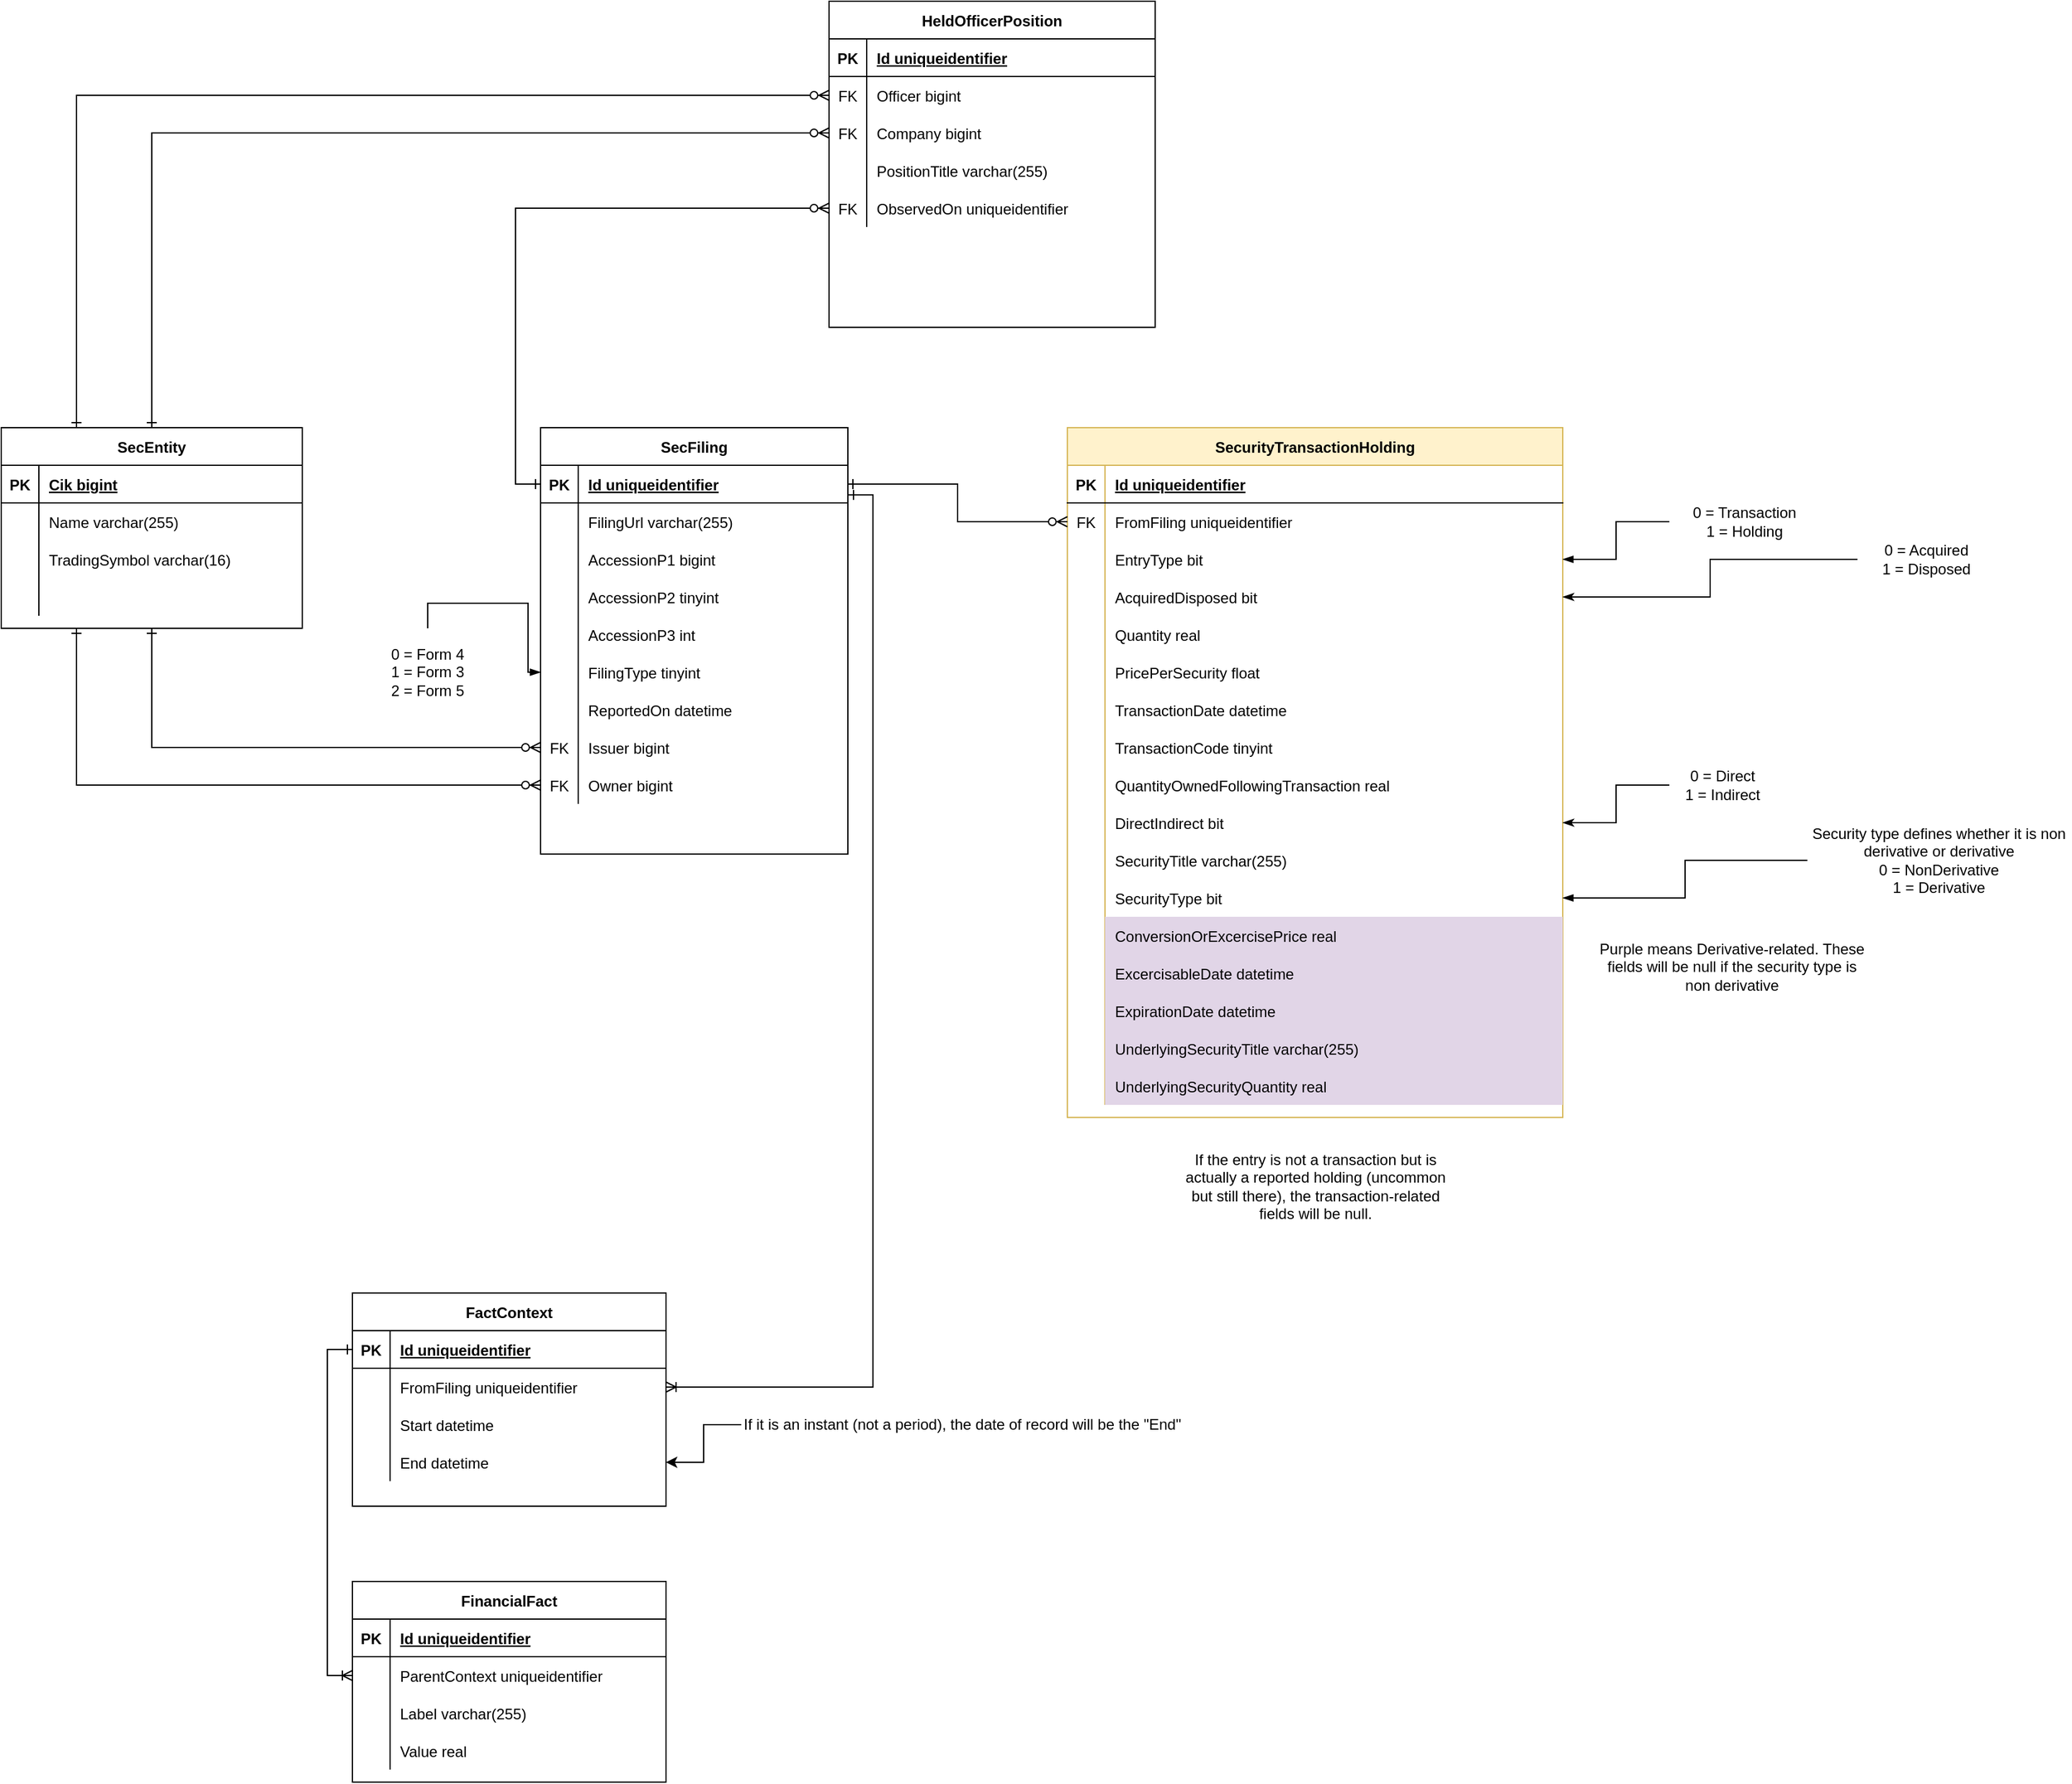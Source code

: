 <mxfile version="14.4.4" type="device" pages="3"><diagram name="Filing-Derived" id="_Fd6aT-vg9-NK2HJpmYr"><mxGraphModel dx="1952" dy="1666" grid="1" gridSize="10" guides="1" tooltips="1" connect="1" arrows="1" fold="1" page="1" pageScale="1" pageWidth="850" pageHeight="1100" math="0" shadow="0"><root><mxCell id="6dEhBjtmNaypgUeH4aVX-0"/><mxCell id="6dEhBjtmNaypgUeH4aVX-1" parent="6dEhBjtmNaypgUeH4aVX-0"/><mxCell id="6dEhBjtmNaypgUeH4aVX-2" value="SecEntity" style="shape=table;startSize=30;container=1;collapsible=1;childLayout=tableLayout;fixedRows=1;rowLines=0;fontStyle=1;align=center;resizeLast=1;" parent="6dEhBjtmNaypgUeH4aVX-1" vertex="1"><mxGeometry x="-210" y="40" width="240" height="160" as="geometry"/></mxCell><mxCell id="6dEhBjtmNaypgUeH4aVX-3" value="" style="shape=partialRectangle;collapsible=0;dropTarget=0;pointerEvents=0;fillColor=none;top=0;left=0;bottom=1;right=0;points=[[0,0.5],[1,0.5]];portConstraint=eastwest;" parent="6dEhBjtmNaypgUeH4aVX-2" vertex="1"><mxGeometry y="30" width="240" height="30" as="geometry"/></mxCell><mxCell id="6dEhBjtmNaypgUeH4aVX-4" value="PK" style="shape=partialRectangle;connectable=0;fillColor=none;top=0;left=0;bottom=0;right=0;fontStyle=1;overflow=hidden;" parent="6dEhBjtmNaypgUeH4aVX-3" vertex="1"><mxGeometry width="30" height="30" as="geometry"/></mxCell><mxCell id="6dEhBjtmNaypgUeH4aVX-5" value="Cik bigint" style="shape=partialRectangle;connectable=0;fillColor=none;top=0;left=0;bottom=0;right=0;align=left;spacingLeft=6;fontStyle=5;overflow=hidden;" parent="6dEhBjtmNaypgUeH4aVX-3" vertex="1"><mxGeometry x="30" width="210" height="30" as="geometry"/></mxCell><mxCell id="6dEhBjtmNaypgUeH4aVX-6" value="" style="shape=partialRectangle;collapsible=0;dropTarget=0;pointerEvents=0;fillColor=none;top=0;left=0;bottom=0;right=0;points=[[0,0.5],[1,0.5]];portConstraint=eastwest;" parent="6dEhBjtmNaypgUeH4aVX-2" vertex="1"><mxGeometry y="60" width="240" height="30" as="geometry"/></mxCell><mxCell id="6dEhBjtmNaypgUeH4aVX-7" value="" style="shape=partialRectangle;connectable=0;fillColor=none;top=0;left=0;bottom=0;right=0;editable=1;overflow=hidden;" parent="6dEhBjtmNaypgUeH4aVX-6" vertex="1"><mxGeometry width="30" height="30" as="geometry"/></mxCell><mxCell id="6dEhBjtmNaypgUeH4aVX-8" value="Name varchar(255)" style="shape=partialRectangle;connectable=0;fillColor=none;top=0;left=0;bottom=0;right=0;align=left;spacingLeft=6;overflow=hidden;" parent="6dEhBjtmNaypgUeH4aVX-6" vertex="1"><mxGeometry x="30" width="210" height="30" as="geometry"/></mxCell><mxCell id="6dEhBjtmNaypgUeH4aVX-9" value="" style="shape=partialRectangle;collapsible=0;dropTarget=0;pointerEvents=0;fillColor=none;top=0;left=0;bottom=0;right=0;points=[[0,0.5],[1,0.5]];portConstraint=eastwest;" parent="6dEhBjtmNaypgUeH4aVX-2" vertex="1"><mxGeometry y="90" width="240" height="30" as="geometry"/></mxCell><mxCell id="6dEhBjtmNaypgUeH4aVX-10" value="" style="shape=partialRectangle;connectable=0;fillColor=none;top=0;left=0;bottom=0;right=0;editable=1;overflow=hidden;" parent="6dEhBjtmNaypgUeH4aVX-9" vertex="1"><mxGeometry width="30" height="30" as="geometry"/></mxCell><mxCell id="6dEhBjtmNaypgUeH4aVX-11" value="TradingSymbol varchar(16)" style="shape=partialRectangle;connectable=0;fillColor=none;top=0;left=0;bottom=0;right=0;align=left;spacingLeft=6;overflow=hidden;" parent="6dEhBjtmNaypgUeH4aVX-9" vertex="1"><mxGeometry x="30" width="210" height="30" as="geometry"/></mxCell><mxCell id="6dEhBjtmNaypgUeH4aVX-12" value="" style="shape=partialRectangle;collapsible=0;dropTarget=0;pointerEvents=0;fillColor=none;top=0;left=0;bottom=0;right=0;points=[[0,0.5],[1,0.5]];portConstraint=eastwest;" parent="6dEhBjtmNaypgUeH4aVX-2" vertex="1"><mxGeometry y="120" width="240" height="30" as="geometry"/></mxCell><mxCell id="6dEhBjtmNaypgUeH4aVX-13" value="" style="shape=partialRectangle;connectable=0;fillColor=none;top=0;left=0;bottom=0;right=0;editable=1;overflow=hidden;" parent="6dEhBjtmNaypgUeH4aVX-12" vertex="1"><mxGeometry width="30" height="30" as="geometry"/></mxCell><mxCell id="6dEhBjtmNaypgUeH4aVX-14" value="" style="shape=partialRectangle;connectable=0;fillColor=none;top=0;left=0;bottom=0;right=0;align=left;spacingLeft=6;overflow=hidden;" parent="6dEhBjtmNaypgUeH4aVX-12" vertex="1"><mxGeometry x="30" width="210" height="30" as="geometry"/></mxCell><mxCell id="6dEhBjtmNaypgUeH4aVX-59" value="SecurityTransactionHolding" style="shape=table;startSize=30;container=1;collapsible=1;childLayout=tableLayout;fixedRows=1;rowLines=0;fontStyle=1;align=center;resizeLast=1;fillColor=#fff2cc;strokeColor=#d6b656;" parent="6dEhBjtmNaypgUeH4aVX-1" vertex="1"><mxGeometry x="640" y="40" width="395" height="550" as="geometry"/></mxCell><mxCell id="6dEhBjtmNaypgUeH4aVX-60" value="" style="shape=partialRectangle;collapsible=0;dropTarget=0;pointerEvents=0;fillColor=none;top=0;left=0;bottom=1;right=0;points=[[0,0.5],[1,0.5]];portConstraint=eastwest;" parent="6dEhBjtmNaypgUeH4aVX-59" vertex="1"><mxGeometry y="30" width="395" height="30" as="geometry"/></mxCell><mxCell id="6dEhBjtmNaypgUeH4aVX-61" value="PK" style="shape=partialRectangle;connectable=0;fillColor=none;top=0;left=0;bottom=0;right=0;fontStyle=1;overflow=hidden;" parent="6dEhBjtmNaypgUeH4aVX-60" vertex="1"><mxGeometry width="30" height="30" as="geometry"/></mxCell><mxCell id="6dEhBjtmNaypgUeH4aVX-62" value="Id uniqueidentifier" style="shape=partialRectangle;connectable=0;fillColor=none;top=0;left=0;bottom=0;right=0;align=left;spacingLeft=6;fontStyle=5;overflow=hidden;" parent="6dEhBjtmNaypgUeH4aVX-60" vertex="1"><mxGeometry x="30" width="365" height="30" as="geometry"/></mxCell><mxCell id="6dEhBjtmNaypgUeH4aVX-217" style="shape=partialRectangle;collapsible=0;dropTarget=0;pointerEvents=0;fillColor=none;top=0;left=0;bottom=0;right=0;points=[[0,0.5],[1,0.5]];portConstraint=eastwest;" parent="6dEhBjtmNaypgUeH4aVX-59" vertex="1"><mxGeometry y="60" width="395" height="30" as="geometry"/></mxCell><mxCell id="6dEhBjtmNaypgUeH4aVX-218" value="FK" style="shape=partialRectangle;connectable=0;fillColor=none;top=0;left=0;bottom=0;right=0;editable=1;overflow=hidden;" parent="6dEhBjtmNaypgUeH4aVX-217" vertex="1"><mxGeometry width="30" height="30" as="geometry"/></mxCell><mxCell id="6dEhBjtmNaypgUeH4aVX-219" value="FromFiling uniqueidentifier" style="shape=partialRectangle;connectable=0;fillColor=none;top=0;left=0;bottom=0;right=0;align=left;spacingLeft=6;overflow=hidden;" parent="6dEhBjtmNaypgUeH4aVX-217" vertex="1"><mxGeometry x="30" width="365" height="30" as="geometry"/></mxCell><mxCell id="6dEhBjtmNaypgUeH4aVX-155" style="shape=partialRectangle;collapsible=0;dropTarget=0;pointerEvents=0;fillColor=none;top=0;left=0;bottom=0;right=0;points=[[0,0.5],[1,0.5]];portConstraint=eastwest;" parent="6dEhBjtmNaypgUeH4aVX-59" vertex="1"><mxGeometry y="90" width="395" height="30" as="geometry"/></mxCell><mxCell id="6dEhBjtmNaypgUeH4aVX-156" style="shape=partialRectangle;connectable=0;fillColor=none;top=0;left=0;bottom=0;right=0;editable=1;overflow=hidden;" parent="6dEhBjtmNaypgUeH4aVX-155" vertex="1"><mxGeometry width="30" height="30" as="geometry"/></mxCell><mxCell id="6dEhBjtmNaypgUeH4aVX-157" value="EntryType bit" style="shape=partialRectangle;connectable=0;fillColor=none;top=0;left=0;bottom=0;right=0;align=left;spacingLeft=6;overflow=hidden;" parent="6dEhBjtmNaypgUeH4aVX-155" vertex="1"><mxGeometry x="30" width="365" height="30" as="geometry"/></mxCell><mxCell id="6dEhBjtmNaypgUeH4aVX-72" style="shape=partialRectangle;collapsible=0;dropTarget=0;pointerEvents=0;fillColor=none;top=0;left=0;bottom=0;right=0;points=[[0,0.5],[1,0.5]];portConstraint=eastwest;" parent="6dEhBjtmNaypgUeH4aVX-59" vertex="1"><mxGeometry y="120" width="395" height="30" as="geometry"/></mxCell><mxCell id="6dEhBjtmNaypgUeH4aVX-73" style="shape=partialRectangle;connectable=0;fillColor=none;top=0;left=0;bottom=0;right=0;editable=1;overflow=hidden;" parent="6dEhBjtmNaypgUeH4aVX-72" vertex="1"><mxGeometry width="30" height="30" as="geometry"/></mxCell><mxCell id="6dEhBjtmNaypgUeH4aVX-74" value="AcquiredDisposed bit" style="shape=partialRectangle;connectable=0;fillColor=none;top=0;left=0;bottom=0;right=0;align=left;spacingLeft=6;overflow=hidden;" parent="6dEhBjtmNaypgUeH4aVX-72" vertex="1"><mxGeometry x="30" width="365" height="30" as="geometry"/></mxCell><mxCell id="6dEhBjtmNaypgUeH4aVX-75" value="" style="shape=partialRectangle;collapsible=0;dropTarget=0;pointerEvents=0;fillColor=none;top=0;left=0;bottom=0;right=0;points=[[0,0.5],[1,0.5]];portConstraint=eastwest;" parent="6dEhBjtmNaypgUeH4aVX-59" vertex="1"><mxGeometry y="150" width="395" height="30" as="geometry"/></mxCell><mxCell id="6dEhBjtmNaypgUeH4aVX-76" value="" style="shape=partialRectangle;connectable=0;fillColor=none;top=0;left=0;bottom=0;right=0;editable=1;overflow=hidden;" parent="6dEhBjtmNaypgUeH4aVX-75" vertex="1"><mxGeometry width="30" height="30" as="geometry"/></mxCell><mxCell id="6dEhBjtmNaypgUeH4aVX-77" value="Quantity real" style="shape=partialRectangle;connectable=0;fillColor=none;top=0;left=0;bottom=0;right=0;align=left;spacingLeft=6;overflow=hidden;" parent="6dEhBjtmNaypgUeH4aVX-75" vertex="1"><mxGeometry x="30" width="365" height="30" as="geometry"/></mxCell><mxCell id="6dEhBjtmNaypgUeH4aVX-111" style="shape=partialRectangle;collapsible=0;dropTarget=0;pointerEvents=0;fillColor=none;top=0;left=0;bottom=0;right=0;points=[[0,0.5],[1,0.5]];portConstraint=eastwest;" parent="6dEhBjtmNaypgUeH4aVX-59" vertex="1"><mxGeometry y="180" width="395" height="30" as="geometry"/></mxCell><mxCell id="6dEhBjtmNaypgUeH4aVX-112" style="shape=partialRectangle;connectable=0;fillColor=none;top=0;left=0;bottom=0;right=0;editable=1;overflow=hidden;" parent="6dEhBjtmNaypgUeH4aVX-111" vertex="1"><mxGeometry width="30" height="30" as="geometry"/></mxCell><mxCell id="6dEhBjtmNaypgUeH4aVX-113" value="PricePerSecurity float" style="shape=partialRectangle;connectable=0;fillColor=none;top=0;left=0;bottom=0;right=0;align=left;spacingLeft=6;overflow=hidden;" parent="6dEhBjtmNaypgUeH4aVX-111" vertex="1"><mxGeometry x="30" width="365" height="30" as="geometry"/></mxCell><mxCell id="6dEhBjtmNaypgUeH4aVX-78" style="shape=partialRectangle;collapsible=0;dropTarget=0;pointerEvents=0;fillColor=none;top=0;left=0;bottom=0;right=0;points=[[0,0.5],[1,0.5]];portConstraint=eastwest;" parent="6dEhBjtmNaypgUeH4aVX-59" vertex="1"><mxGeometry y="210" width="395" height="30" as="geometry"/></mxCell><mxCell id="6dEhBjtmNaypgUeH4aVX-79" style="shape=partialRectangle;connectable=0;fillColor=none;top=0;left=0;bottom=0;right=0;editable=1;overflow=hidden;" parent="6dEhBjtmNaypgUeH4aVX-78" vertex="1"><mxGeometry width="30" height="30" as="geometry"/></mxCell><mxCell id="6dEhBjtmNaypgUeH4aVX-80" value="TransactionDate datetime" style="shape=partialRectangle;connectable=0;fillColor=none;top=0;left=0;bottom=0;right=0;align=left;spacingLeft=6;overflow=hidden;" parent="6dEhBjtmNaypgUeH4aVX-78" vertex="1"><mxGeometry x="30" width="365" height="30" as="geometry"/></mxCell><mxCell id="6dEhBjtmNaypgUeH4aVX-81" style="shape=partialRectangle;collapsible=0;dropTarget=0;pointerEvents=0;fillColor=none;top=0;left=0;bottom=0;right=0;points=[[0,0.5],[1,0.5]];portConstraint=eastwest;" parent="6dEhBjtmNaypgUeH4aVX-59" vertex="1"><mxGeometry y="240" width="395" height="30" as="geometry"/></mxCell><mxCell id="6dEhBjtmNaypgUeH4aVX-82" style="shape=partialRectangle;connectable=0;fillColor=none;top=0;left=0;bottom=0;right=0;editable=1;overflow=hidden;" parent="6dEhBjtmNaypgUeH4aVX-81" vertex="1"><mxGeometry width="30" height="30" as="geometry"/></mxCell><mxCell id="6dEhBjtmNaypgUeH4aVX-83" value="TransactionCode tinyint" style="shape=partialRectangle;connectable=0;fillColor=none;top=0;left=0;bottom=0;right=0;align=left;spacingLeft=6;overflow=hidden;" parent="6dEhBjtmNaypgUeH4aVX-81" vertex="1"><mxGeometry x="30" width="365" height="30" as="geometry"/></mxCell><mxCell id="6dEhBjtmNaypgUeH4aVX-84" style="shape=partialRectangle;collapsible=0;dropTarget=0;pointerEvents=0;fillColor=none;top=0;left=0;bottom=0;right=0;points=[[0,0.5],[1,0.5]];portConstraint=eastwest;" parent="6dEhBjtmNaypgUeH4aVX-59" vertex="1"><mxGeometry y="270" width="395" height="30" as="geometry"/></mxCell><mxCell id="6dEhBjtmNaypgUeH4aVX-85" style="shape=partialRectangle;connectable=0;fillColor=none;top=0;left=0;bottom=0;right=0;editable=1;overflow=hidden;" parent="6dEhBjtmNaypgUeH4aVX-84" vertex="1"><mxGeometry width="30" height="30" as="geometry"/></mxCell><mxCell id="6dEhBjtmNaypgUeH4aVX-86" value="QuantityOwnedFollowingTransaction real" style="shape=partialRectangle;connectable=0;fillColor=none;top=0;left=0;bottom=0;right=0;align=left;spacingLeft=6;overflow=hidden;" parent="6dEhBjtmNaypgUeH4aVX-84" vertex="1"><mxGeometry x="30" width="365" height="30" as="geometry"/></mxCell><mxCell id="6dEhBjtmNaypgUeH4aVX-87" style="shape=partialRectangle;collapsible=0;dropTarget=0;pointerEvents=0;fillColor=none;top=0;left=0;bottom=0;right=0;points=[[0,0.5],[1,0.5]];portConstraint=eastwest;" parent="6dEhBjtmNaypgUeH4aVX-59" vertex="1"><mxGeometry y="300" width="395" height="30" as="geometry"/></mxCell><mxCell id="6dEhBjtmNaypgUeH4aVX-88" style="shape=partialRectangle;connectable=0;fillColor=none;top=0;left=0;bottom=0;right=0;editable=1;overflow=hidden;" parent="6dEhBjtmNaypgUeH4aVX-87" vertex="1"><mxGeometry width="30" height="30" as="geometry"/></mxCell><mxCell id="6dEhBjtmNaypgUeH4aVX-89" value="DirectIndirect bit" style="shape=partialRectangle;connectable=0;fillColor=none;top=0;left=0;bottom=0;right=0;align=left;spacingLeft=6;overflow=hidden;" parent="6dEhBjtmNaypgUeH4aVX-87" vertex="1"><mxGeometry x="30" width="365" height="30" as="geometry"/></mxCell><mxCell id="6dEhBjtmNaypgUeH4aVX-121" style="shape=partialRectangle;collapsible=0;dropTarget=0;pointerEvents=0;fillColor=none;top=0;left=0;bottom=0;right=0;points=[[0,0.5],[1,0.5]];portConstraint=eastwest;" parent="6dEhBjtmNaypgUeH4aVX-59" vertex="1"><mxGeometry y="330" width="395" height="30" as="geometry"/></mxCell><mxCell id="6dEhBjtmNaypgUeH4aVX-122" style="shape=partialRectangle;connectable=0;fillColor=none;top=0;left=0;bottom=0;right=0;editable=1;overflow=hidden;" parent="6dEhBjtmNaypgUeH4aVX-121" vertex="1"><mxGeometry width="30" height="30" as="geometry"/></mxCell><mxCell id="6dEhBjtmNaypgUeH4aVX-123" value="SecurityTitle varchar(255)" style="shape=partialRectangle;connectable=0;fillColor=none;top=0;left=0;bottom=0;right=0;align=left;spacingLeft=6;overflow=hidden;" parent="6dEhBjtmNaypgUeH4aVX-121" vertex="1"><mxGeometry x="30" width="365" height="30" as="geometry"/></mxCell><mxCell id="6dEhBjtmNaypgUeH4aVX-124" style="shape=partialRectangle;collapsible=0;dropTarget=0;pointerEvents=0;fillColor=none;top=0;left=0;bottom=0;right=0;points=[[0,0.5],[1,0.5]];portConstraint=eastwest;" parent="6dEhBjtmNaypgUeH4aVX-59" vertex="1"><mxGeometry y="360" width="395" height="30" as="geometry"/></mxCell><mxCell id="6dEhBjtmNaypgUeH4aVX-125" style="shape=partialRectangle;connectable=0;fillColor=none;top=0;left=0;bottom=0;right=0;editable=1;overflow=hidden;" parent="6dEhBjtmNaypgUeH4aVX-124" vertex="1"><mxGeometry width="30" height="30" as="geometry"/></mxCell><mxCell id="6dEhBjtmNaypgUeH4aVX-126" value="SecurityType bit" style="shape=partialRectangle;connectable=0;fillColor=none;top=0;left=0;bottom=0;right=0;align=left;spacingLeft=6;overflow=hidden;" parent="6dEhBjtmNaypgUeH4aVX-124" vertex="1"><mxGeometry x="30" width="365" height="30" as="geometry"/></mxCell><mxCell id="6dEhBjtmNaypgUeH4aVX-128" style="shape=partialRectangle;collapsible=0;dropTarget=0;pointerEvents=0;fillColor=none;top=0;left=0;bottom=0;right=0;points=[[0,0.5],[1,0.5]];portConstraint=eastwest;" parent="6dEhBjtmNaypgUeH4aVX-59" vertex="1"><mxGeometry y="390" width="395" height="30" as="geometry"/></mxCell><mxCell id="6dEhBjtmNaypgUeH4aVX-129" style="shape=partialRectangle;connectable=0;fillColor=none;top=0;left=0;bottom=0;right=0;editable=1;overflow=hidden;" parent="6dEhBjtmNaypgUeH4aVX-128" vertex="1"><mxGeometry width="30" height="30" as="geometry"/></mxCell><mxCell id="6dEhBjtmNaypgUeH4aVX-130" value="ConversionOrExcercisePrice real" style="shape=partialRectangle;connectable=0;fillColor=#e1d5e7;top=0;left=0;bottom=0;right=0;align=left;spacingLeft=6;overflow=hidden;strokeColor=#9673a6;" parent="6dEhBjtmNaypgUeH4aVX-128" vertex="1"><mxGeometry x="30" width="365" height="30" as="geometry"/></mxCell><mxCell id="6dEhBjtmNaypgUeH4aVX-131" style="shape=partialRectangle;collapsible=0;dropTarget=0;pointerEvents=0;fillColor=none;top=0;left=0;bottom=0;right=0;points=[[0,0.5],[1,0.5]];portConstraint=eastwest;" parent="6dEhBjtmNaypgUeH4aVX-59" vertex="1"><mxGeometry y="420" width="395" height="30" as="geometry"/></mxCell><mxCell id="6dEhBjtmNaypgUeH4aVX-132" style="shape=partialRectangle;connectable=0;fillColor=none;top=0;left=0;bottom=0;right=0;editable=1;overflow=hidden;" parent="6dEhBjtmNaypgUeH4aVX-131" vertex="1"><mxGeometry width="30" height="30" as="geometry"/></mxCell><mxCell id="6dEhBjtmNaypgUeH4aVX-133" value="ExcercisableDate datetime" style="shape=partialRectangle;connectable=0;fillColor=#e1d5e7;top=0;left=0;bottom=0;right=0;align=left;spacingLeft=6;overflow=hidden;strokeColor=#9673a6;" parent="6dEhBjtmNaypgUeH4aVX-131" vertex="1"><mxGeometry x="30" width="365" height="30" as="geometry"/></mxCell><mxCell id="6dEhBjtmNaypgUeH4aVX-134" style="shape=partialRectangle;collapsible=0;dropTarget=0;pointerEvents=0;fillColor=none;top=0;left=0;bottom=0;right=0;points=[[0,0.5],[1,0.5]];portConstraint=eastwest;" parent="6dEhBjtmNaypgUeH4aVX-59" vertex="1"><mxGeometry y="450" width="395" height="30" as="geometry"/></mxCell><mxCell id="6dEhBjtmNaypgUeH4aVX-135" style="shape=partialRectangle;connectable=0;fillColor=none;top=0;left=0;bottom=0;right=0;editable=1;overflow=hidden;" parent="6dEhBjtmNaypgUeH4aVX-134" vertex="1"><mxGeometry width="30" height="30" as="geometry"/></mxCell><mxCell id="6dEhBjtmNaypgUeH4aVX-136" value="ExpirationDate datetime" style="shape=partialRectangle;connectable=0;fillColor=#e1d5e7;top=0;left=0;bottom=0;right=0;align=left;spacingLeft=6;overflow=hidden;strokeColor=#9673a6;" parent="6dEhBjtmNaypgUeH4aVX-134" vertex="1"><mxGeometry x="30" width="365" height="30" as="geometry"/></mxCell><mxCell id="6dEhBjtmNaypgUeH4aVX-137" style="shape=partialRectangle;collapsible=0;dropTarget=0;pointerEvents=0;fillColor=none;top=0;left=0;bottom=0;right=0;points=[[0,0.5],[1,0.5]];portConstraint=eastwest;" parent="6dEhBjtmNaypgUeH4aVX-59" vertex="1"><mxGeometry y="480" width="395" height="30" as="geometry"/></mxCell><mxCell id="6dEhBjtmNaypgUeH4aVX-138" style="shape=partialRectangle;connectable=0;fillColor=none;top=0;left=0;bottom=0;right=0;editable=1;overflow=hidden;" parent="6dEhBjtmNaypgUeH4aVX-137" vertex="1"><mxGeometry width="30" height="30" as="geometry"/></mxCell><mxCell id="6dEhBjtmNaypgUeH4aVX-139" value="UnderlyingSecurityTitle varchar(255)" style="shape=partialRectangle;connectable=0;fillColor=#e1d5e7;top=0;left=0;bottom=0;right=0;align=left;spacingLeft=6;overflow=hidden;strokeColor=#9673a6;" parent="6dEhBjtmNaypgUeH4aVX-137" vertex="1"><mxGeometry x="30" width="365" height="30" as="geometry"/></mxCell><mxCell id="6dEhBjtmNaypgUeH4aVX-140" style="shape=partialRectangle;collapsible=0;dropTarget=0;pointerEvents=0;fillColor=none;top=0;left=0;bottom=0;right=0;points=[[0,0.5],[1,0.5]];portConstraint=eastwest;" parent="6dEhBjtmNaypgUeH4aVX-59" vertex="1"><mxGeometry y="510" width="395" height="30" as="geometry"/></mxCell><mxCell id="6dEhBjtmNaypgUeH4aVX-141" style="shape=partialRectangle;connectable=0;fillColor=none;top=0;left=0;bottom=0;right=0;editable=1;overflow=hidden;" parent="6dEhBjtmNaypgUeH4aVX-140" vertex="1"><mxGeometry width="30" height="30" as="geometry"/></mxCell><mxCell id="6dEhBjtmNaypgUeH4aVX-142" value="UnderlyingSecurityQuantity real" style="shape=partialRectangle;connectable=0;fillColor=#e1d5e7;top=0;left=0;bottom=0;right=0;align=left;spacingLeft=6;overflow=hidden;strokeColor=#9673a6;" parent="6dEhBjtmNaypgUeH4aVX-140" vertex="1"><mxGeometry x="30" width="365" height="30" as="geometry"/></mxCell><mxCell id="6dEhBjtmNaypgUeH4aVX-127" style="edgeStyle=orthogonalEdgeStyle;rounded=0;orthogonalLoop=1;jettySize=auto;html=1;exitX=0;exitY=0.5;exitDx=0;exitDy=0;entryX=1;entryY=0.5;entryDx=0;entryDy=0;startArrow=none;startFill=0;endArrow=blockThin;endFill=1;" parent="6dEhBjtmNaypgUeH4aVX-1" source="6dEhBjtmNaypgUeH4aVX-97" target="6dEhBjtmNaypgUeH4aVX-124" edge="1"><mxGeometry relative="1" as="geometry"/></mxCell><mxCell id="6dEhBjtmNaypgUeH4aVX-97" value="Security type defines whether it is non derivative or derivative&lt;br&gt;0 = NonDerivative&lt;br&gt;1 = Derivative" style="text;html=1;strokeColor=none;fillColor=none;align=center;verticalAlign=middle;whiteSpace=wrap;rounded=0;" parent="6dEhBjtmNaypgUeH4aVX-1" vertex="1"><mxGeometry x="1230" y="345" width="210" height="80" as="geometry"/></mxCell><mxCell id="6dEhBjtmNaypgUeH4aVX-100" style="edgeStyle=orthogonalEdgeStyle;rounded=0;orthogonalLoop=1;jettySize=auto;html=1;exitX=0;exitY=0.5;exitDx=0;exitDy=0;entryX=1;entryY=0.5;entryDx=0;entryDy=0;startArrow=none;startFill=0;endArrow=classicThin;endFill=1;" parent="6dEhBjtmNaypgUeH4aVX-1" source="6dEhBjtmNaypgUeH4aVX-101" target="6dEhBjtmNaypgUeH4aVX-72" edge="1"><mxGeometry relative="1" as="geometry"/></mxCell><mxCell id="6dEhBjtmNaypgUeH4aVX-101" value="0 = Acquired&lt;br&gt;1 = Disposed" style="text;html=1;strokeColor=none;fillColor=none;align=center;verticalAlign=middle;whiteSpace=wrap;rounded=0;" parent="6dEhBjtmNaypgUeH4aVX-1" vertex="1"><mxGeometry x="1270" y="115" width="110" height="60" as="geometry"/></mxCell><mxCell id="6dEhBjtmNaypgUeH4aVX-102" style="edgeStyle=orthogonalEdgeStyle;rounded=0;orthogonalLoop=1;jettySize=auto;html=1;exitX=0;exitY=0.5;exitDx=0;exitDy=0;entryX=1;entryY=0.5;entryDx=0;entryDy=0;startArrow=none;startFill=0;endArrow=classicThin;endFill=1;" parent="6dEhBjtmNaypgUeH4aVX-1" source="6dEhBjtmNaypgUeH4aVX-103" target="6dEhBjtmNaypgUeH4aVX-87" edge="1"><mxGeometry relative="1" as="geometry"/></mxCell><mxCell id="6dEhBjtmNaypgUeH4aVX-103" value="0 = Direct&lt;br&gt;1 = Indirect" style="text;html=1;strokeColor=none;fillColor=none;align=center;verticalAlign=middle;whiteSpace=wrap;rounded=0;" parent="6dEhBjtmNaypgUeH4aVX-1" vertex="1"><mxGeometry x="1120" y="300" width="85" height="50" as="geometry"/></mxCell><mxCell id="6dEhBjtmNaypgUeH4aVX-104" value="If the entry is not a transaction but is actually a reported holding (uncommon but still there), the transaction-related fields will be null." style="text;html=1;strokeColor=none;fillColor=none;align=center;verticalAlign=middle;whiteSpace=wrap;rounded=0;" parent="6dEhBjtmNaypgUeH4aVX-1" vertex="1"><mxGeometry x="727.5" y="600" width="220" height="90" as="geometry"/></mxCell><mxCell id="6dEhBjtmNaypgUeH4aVX-154" value="Purple means Derivative-related. These fields will be null if the security type is non derivative" style="text;html=1;strokeColor=none;fillColor=none;align=center;verticalAlign=middle;whiteSpace=wrap;rounded=0;" parent="6dEhBjtmNaypgUeH4aVX-1" vertex="1"><mxGeometry x="1060" y="430" width="220" height="80" as="geometry"/></mxCell><mxCell id="6dEhBjtmNaypgUeH4aVX-159" style="edgeStyle=orthogonalEdgeStyle;rounded=0;orthogonalLoop=1;jettySize=auto;html=1;exitX=0;exitY=0.5;exitDx=0;exitDy=0;entryX=1;entryY=0.5;entryDx=0;entryDy=0;startArrow=none;startFill=0;endArrow=blockThin;endFill=1;" parent="6dEhBjtmNaypgUeH4aVX-1" source="6dEhBjtmNaypgUeH4aVX-158" target="6dEhBjtmNaypgUeH4aVX-155" edge="1"><mxGeometry relative="1" as="geometry"/></mxCell><mxCell id="6dEhBjtmNaypgUeH4aVX-158" value="0 = Transaction&lt;br&gt;1 = Holding" style="text;html=1;strokeColor=none;fillColor=none;align=center;verticalAlign=middle;whiteSpace=wrap;rounded=0;" parent="6dEhBjtmNaypgUeH4aVX-1" vertex="1"><mxGeometry x="1120" y="85" width="120" height="60" as="geometry"/></mxCell><mxCell id="6dEhBjtmNaypgUeH4aVX-160" value="HeldOfficerPosition" style="shape=table;startSize=30;container=1;collapsible=1;childLayout=tableLayout;fixedRows=1;rowLines=0;fontStyle=1;align=center;resizeLast=1;" parent="6dEhBjtmNaypgUeH4aVX-1" vertex="1"><mxGeometry x="450" y="-300" width="260" height="260" as="geometry"/></mxCell><mxCell id="6dEhBjtmNaypgUeH4aVX-161" value="" style="shape=partialRectangle;collapsible=0;dropTarget=0;pointerEvents=0;fillColor=none;top=0;left=0;bottom=1;right=0;points=[[0,0.5],[1,0.5]];portConstraint=eastwest;" parent="6dEhBjtmNaypgUeH4aVX-160" vertex="1"><mxGeometry y="30" width="260" height="30" as="geometry"/></mxCell><mxCell id="6dEhBjtmNaypgUeH4aVX-162" value="PK" style="shape=partialRectangle;connectable=0;fillColor=none;top=0;left=0;bottom=0;right=0;fontStyle=1;overflow=hidden;" parent="6dEhBjtmNaypgUeH4aVX-161" vertex="1"><mxGeometry width="30" height="30" as="geometry"/></mxCell><mxCell id="6dEhBjtmNaypgUeH4aVX-163" value="Id uniqueidentifier" style="shape=partialRectangle;connectable=0;fillColor=none;top=0;left=0;bottom=0;right=0;align=left;spacingLeft=6;fontStyle=5;overflow=hidden;" parent="6dEhBjtmNaypgUeH4aVX-161" vertex="1"><mxGeometry x="30" width="230" height="30" as="geometry"/></mxCell><mxCell id="6dEhBjtmNaypgUeH4aVX-164" value="" style="shape=partialRectangle;collapsible=0;dropTarget=0;pointerEvents=0;fillColor=none;top=0;left=0;bottom=0;right=0;points=[[0,0.5],[1,0.5]];portConstraint=eastwest;" parent="6dEhBjtmNaypgUeH4aVX-160" vertex="1"><mxGeometry y="60" width="260" height="30" as="geometry"/></mxCell><mxCell id="6dEhBjtmNaypgUeH4aVX-165" value="FK" style="shape=partialRectangle;connectable=0;fillColor=none;top=0;left=0;bottom=0;right=0;editable=1;overflow=hidden;" parent="6dEhBjtmNaypgUeH4aVX-164" vertex="1"><mxGeometry width="30" height="30" as="geometry"/></mxCell><mxCell id="6dEhBjtmNaypgUeH4aVX-166" value="Officer bigint" style="shape=partialRectangle;connectable=0;fillColor=none;top=0;left=0;bottom=0;right=0;align=left;spacingLeft=6;overflow=hidden;" parent="6dEhBjtmNaypgUeH4aVX-164" vertex="1"><mxGeometry x="30" width="230" height="30" as="geometry"/></mxCell><mxCell id="6dEhBjtmNaypgUeH4aVX-167" value="" style="shape=partialRectangle;collapsible=0;dropTarget=0;pointerEvents=0;fillColor=none;top=0;left=0;bottom=0;right=0;points=[[0,0.5],[1,0.5]];portConstraint=eastwest;" parent="6dEhBjtmNaypgUeH4aVX-160" vertex="1"><mxGeometry y="90" width="260" height="30" as="geometry"/></mxCell><mxCell id="6dEhBjtmNaypgUeH4aVX-168" value="FK" style="shape=partialRectangle;connectable=0;fillColor=none;top=0;left=0;bottom=0;right=0;editable=1;overflow=hidden;" parent="6dEhBjtmNaypgUeH4aVX-167" vertex="1"><mxGeometry width="30" height="30" as="geometry"/></mxCell><mxCell id="6dEhBjtmNaypgUeH4aVX-169" value="Company bigint" style="shape=partialRectangle;connectable=0;fillColor=none;top=0;left=0;bottom=0;right=0;align=left;spacingLeft=6;overflow=hidden;" parent="6dEhBjtmNaypgUeH4aVX-167" vertex="1"><mxGeometry x="30" width="230" height="30" as="geometry"/></mxCell><mxCell id="6dEhBjtmNaypgUeH4aVX-170" value="" style="shape=partialRectangle;collapsible=0;dropTarget=0;pointerEvents=0;fillColor=none;top=0;left=0;bottom=0;right=0;points=[[0,0.5],[1,0.5]];portConstraint=eastwest;" parent="6dEhBjtmNaypgUeH4aVX-160" vertex="1"><mxGeometry y="120" width="260" height="30" as="geometry"/></mxCell><mxCell id="6dEhBjtmNaypgUeH4aVX-171" value="" style="shape=partialRectangle;connectable=0;fillColor=none;top=0;left=0;bottom=0;right=0;editable=1;overflow=hidden;" parent="6dEhBjtmNaypgUeH4aVX-170" vertex="1"><mxGeometry width="30" height="30" as="geometry"/></mxCell><mxCell id="6dEhBjtmNaypgUeH4aVX-172" value="PositionTitle varchar(255)" style="shape=partialRectangle;connectable=0;fillColor=none;top=0;left=0;bottom=0;right=0;align=left;spacingLeft=6;overflow=hidden;" parent="6dEhBjtmNaypgUeH4aVX-170" vertex="1"><mxGeometry x="30" width="230" height="30" as="geometry"/></mxCell><mxCell id="6dEhBjtmNaypgUeH4aVX-194" style="shape=partialRectangle;collapsible=0;dropTarget=0;pointerEvents=0;fillColor=none;top=0;left=0;bottom=0;right=0;points=[[0,0.5],[1,0.5]];portConstraint=eastwest;" parent="6dEhBjtmNaypgUeH4aVX-160" vertex="1"><mxGeometry y="150" width="260" height="30" as="geometry"/></mxCell><mxCell id="6dEhBjtmNaypgUeH4aVX-195" value="FK" style="shape=partialRectangle;connectable=0;fillColor=none;top=0;left=0;bottom=0;right=0;editable=1;overflow=hidden;" parent="6dEhBjtmNaypgUeH4aVX-194" vertex="1"><mxGeometry width="30" height="30" as="geometry"/></mxCell><mxCell id="6dEhBjtmNaypgUeH4aVX-196" value="ObservedOn uniqueidentifier" style="shape=partialRectangle;connectable=0;fillColor=none;top=0;left=0;bottom=0;right=0;align=left;spacingLeft=6;overflow=hidden;" parent="6dEhBjtmNaypgUeH4aVX-194" vertex="1"><mxGeometry x="30" width="230" height="30" as="geometry"/></mxCell><mxCell id="6dEhBjtmNaypgUeH4aVX-178" value="SecFiling" style="shape=table;startSize=30;container=1;collapsible=1;childLayout=tableLayout;fixedRows=1;rowLines=0;fontStyle=1;align=center;resizeLast=1;" parent="6dEhBjtmNaypgUeH4aVX-1" vertex="1"><mxGeometry x="220" y="40" width="245" height="340" as="geometry"/></mxCell><mxCell id="6dEhBjtmNaypgUeH4aVX-179" value="" style="shape=partialRectangle;collapsible=0;dropTarget=0;pointerEvents=0;fillColor=none;top=0;left=0;bottom=1;right=0;points=[[0,0.5],[1,0.5]];portConstraint=eastwest;" parent="6dEhBjtmNaypgUeH4aVX-178" vertex="1"><mxGeometry y="30" width="245" height="30" as="geometry"/></mxCell><mxCell id="6dEhBjtmNaypgUeH4aVX-180" value="PK" style="shape=partialRectangle;connectable=0;fillColor=none;top=0;left=0;bottom=0;right=0;fontStyle=1;overflow=hidden;" parent="6dEhBjtmNaypgUeH4aVX-179" vertex="1"><mxGeometry width="30" height="30" as="geometry"/></mxCell><mxCell id="6dEhBjtmNaypgUeH4aVX-181" value="Id uniqueidentifier" style="shape=partialRectangle;connectable=0;fillColor=none;top=0;left=0;bottom=0;right=0;align=left;spacingLeft=6;fontStyle=5;overflow=hidden;" parent="6dEhBjtmNaypgUeH4aVX-179" vertex="1"><mxGeometry x="30" width="215" height="30" as="geometry"/></mxCell><mxCell id="6dEhBjtmNaypgUeH4aVX-182" value="" style="shape=partialRectangle;collapsible=0;dropTarget=0;pointerEvents=0;fillColor=none;top=0;left=0;bottom=0;right=0;points=[[0,0.5],[1,0.5]];portConstraint=eastwest;" parent="6dEhBjtmNaypgUeH4aVX-178" vertex="1"><mxGeometry y="60" width="245" height="30" as="geometry"/></mxCell><mxCell id="6dEhBjtmNaypgUeH4aVX-183" value="" style="shape=partialRectangle;connectable=0;fillColor=none;top=0;left=0;bottom=0;right=0;editable=1;overflow=hidden;" parent="6dEhBjtmNaypgUeH4aVX-182" vertex="1"><mxGeometry width="30" height="30" as="geometry"/></mxCell><mxCell id="6dEhBjtmNaypgUeH4aVX-184" value="FilingUrl varchar(255)" style="shape=partialRectangle;connectable=0;fillColor=none;top=0;left=0;bottom=0;right=0;align=left;spacingLeft=6;overflow=hidden;" parent="6dEhBjtmNaypgUeH4aVX-182" vertex="1"><mxGeometry x="30" width="215" height="30" as="geometry"/></mxCell><mxCell id="6dEhBjtmNaypgUeH4aVX-185" value="" style="shape=partialRectangle;collapsible=0;dropTarget=0;pointerEvents=0;fillColor=none;top=0;left=0;bottom=0;right=0;points=[[0,0.5],[1,0.5]];portConstraint=eastwest;" parent="6dEhBjtmNaypgUeH4aVX-178" vertex="1"><mxGeometry y="90" width="245" height="30" as="geometry"/></mxCell><mxCell id="6dEhBjtmNaypgUeH4aVX-186" value="" style="shape=partialRectangle;connectable=0;fillColor=none;top=0;left=0;bottom=0;right=0;editable=1;overflow=hidden;" parent="6dEhBjtmNaypgUeH4aVX-185" vertex="1"><mxGeometry width="30" height="30" as="geometry"/></mxCell><mxCell id="6dEhBjtmNaypgUeH4aVX-187" value="AccessionP1 bigint" style="shape=partialRectangle;connectable=0;fillColor=none;top=0;left=0;bottom=0;right=0;align=left;spacingLeft=6;overflow=hidden;" parent="6dEhBjtmNaypgUeH4aVX-185" vertex="1"><mxGeometry x="30" width="215" height="30" as="geometry"/></mxCell><mxCell id="6dEhBjtmNaypgUeH4aVX-188" value="" style="shape=partialRectangle;collapsible=0;dropTarget=0;pointerEvents=0;fillColor=none;top=0;left=0;bottom=0;right=0;points=[[0,0.5],[1,0.5]];portConstraint=eastwest;" parent="6dEhBjtmNaypgUeH4aVX-178" vertex="1"><mxGeometry y="120" width="245" height="30" as="geometry"/></mxCell><mxCell id="6dEhBjtmNaypgUeH4aVX-189" value="" style="shape=partialRectangle;connectable=0;fillColor=none;top=0;left=0;bottom=0;right=0;editable=1;overflow=hidden;" parent="6dEhBjtmNaypgUeH4aVX-188" vertex="1"><mxGeometry width="30" height="30" as="geometry"/></mxCell><mxCell id="6dEhBjtmNaypgUeH4aVX-190" value="AccessionP2 tinyint" style="shape=partialRectangle;connectable=0;fillColor=none;top=0;left=0;bottom=0;right=0;align=left;spacingLeft=6;overflow=hidden;" parent="6dEhBjtmNaypgUeH4aVX-188" vertex="1"><mxGeometry x="30" width="215" height="30" as="geometry"/></mxCell><mxCell id="6dEhBjtmNaypgUeH4aVX-191" style="shape=partialRectangle;collapsible=0;dropTarget=0;pointerEvents=0;fillColor=none;top=0;left=0;bottom=0;right=0;points=[[0,0.5],[1,0.5]];portConstraint=eastwest;" parent="6dEhBjtmNaypgUeH4aVX-178" vertex="1"><mxGeometry y="150" width="245" height="30" as="geometry"/></mxCell><mxCell id="6dEhBjtmNaypgUeH4aVX-192" style="shape=partialRectangle;connectable=0;fillColor=none;top=0;left=0;bottom=0;right=0;editable=1;overflow=hidden;" parent="6dEhBjtmNaypgUeH4aVX-191" vertex="1"><mxGeometry width="30" height="30" as="geometry"/></mxCell><mxCell id="6dEhBjtmNaypgUeH4aVX-193" value="AccessionP3 int" style="shape=partialRectangle;connectable=0;fillColor=none;top=0;left=0;bottom=0;right=0;align=left;spacingLeft=6;overflow=hidden;" parent="6dEhBjtmNaypgUeH4aVX-191" vertex="1"><mxGeometry x="30" width="215" height="30" as="geometry"/></mxCell><mxCell id="6dEhBjtmNaypgUeH4aVX-197" style="shape=partialRectangle;collapsible=0;dropTarget=0;pointerEvents=0;fillColor=none;top=0;left=0;bottom=0;right=0;points=[[0,0.5],[1,0.5]];portConstraint=eastwest;" parent="6dEhBjtmNaypgUeH4aVX-178" vertex="1"><mxGeometry y="180" width="245" height="30" as="geometry"/></mxCell><mxCell id="6dEhBjtmNaypgUeH4aVX-198" style="shape=partialRectangle;connectable=0;fillColor=none;top=0;left=0;bottom=0;right=0;editable=1;overflow=hidden;" parent="6dEhBjtmNaypgUeH4aVX-197" vertex="1"><mxGeometry width="30" height="30" as="geometry"/></mxCell><mxCell id="6dEhBjtmNaypgUeH4aVX-199" value="FilingType tinyint" style="shape=partialRectangle;connectable=0;fillColor=none;top=0;left=0;bottom=0;right=0;align=left;spacingLeft=6;overflow=hidden;" parent="6dEhBjtmNaypgUeH4aVX-197" vertex="1"><mxGeometry x="30" width="215" height="30" as="geometry"/></mxCell><mxCell id="6dEhBjtmNaypgUeH4aVX-203" style="shape=partialRectangle;collapsible=0;dropTarget=0;pointerEvents=0;fillColor=none;top=0;left=0;bottom=0;right=0;points=[[0,0.5],[1,0.5]];portConstraint=eastwest;" parent="6dEhBjtmNaypgUeH4aVX-178" vertex="1"><mxGeometry y="210" width="245" height="30" as="geometry"/></mxCell><mxCell id="6dEhBjtmNaypgUeH4aVX-204" style="shape=partialRectangle;connectable=0;fillColor=none;top=0;left=0;bottom=0;right=0;editable=1;overflow=hidden;" parent="6dEhBjtmNaypgUeH4aVX-203" vertex="1"><mxGeometry width="30" height="30" as="geometry"/></mxCell><mxCell id="6dEhBjtmNaypgUeH4aVX-205" value="ReportedOn datetime" style="shape=partialRectangle;connectable=0;fillColor=none;top=0;left=0;bottom=0;right=0;align=left;spacingLeft=6;overflow=hidden;" parent="6dEhBjtmNaypgUeH4aVX-203" vertex="1"><mxGeometry x="30" width="215" height="30" as="geometry"/></mxCell><mxCell id="6dEhBjtmNaypgUeH4aVX-209" style="shape=partialRectangle;collapsible=0;dropTarget=0;pointerEvents=0;fillColor=none;top=0;left=0;bottom=0;right=0;points=[[0,0.5],[1,0.5]];portConstraint=eastwest;" parent="6dEhBjtmNaypgUeH4aVX-178" vertex="1"><mxGeometry y="240" width="245" height="30" as="geometry"/></mxCell><mxCell id="6dEhBjtmNaypgUeH4aVX-210" value="FK" style="shape=partialRectangle;connectable=0;fillColor=none;top=0;left=0;bottom=0;right=0;editable=1;overflow=hidden;" parent="6dEhBjtmNaypgUeH4aVX-209" vertex="1"><mxGeometry width="30" height="30" as="geometry"/></mxCell><mxCell id="6dEhBjtmNaypgUeH4aVX-211" value="Issuer bigint" style="shape=partialRectangle;connectable=0;fillColor=none;top=0;left=0;bottom=0;right=0;align=left;spacingLeft=6;overflow=hidden;" parent="6dEhBjtmNaypgUeH4aVX-209" vertex="1"><mxGeometry x="30" width="215" height="30" as="geometry"/></mxCell><mxCell id="6dEhBjtmNaypgUeH4aVX-213" style="shape=partialRectangle;collapsible=0;dropTarget=0;pointerEvents=0;fillColor=none;top=0;left=0;bottom=0;right=0;points=[[0,0.5],[1,0.5]];portConstraint=eastwest;" parent="6dEhBjtmNaypgUeH4aVX-178" vertex="1"><mxGeometry y="270" width="245" height="30" as="geometry"/></mxCell><mxCell id="6dEhBjtmNaypgUeH4aVX-214" value="FK" style="shape=partialRectangle;connectable=0;fillColor=none;top=0;left=0;bottom=0;right=0;editable=1;overflow=hidden;" parent="6dEhBjtmNaypgUeH4aVX-213" vertex="1"><mxGeometry width="30" height="30" as="geometry"/></mxCell><mxCell id="6dEhBjtmNaypgUeH4aVX-215" value="Owner bigint" style="shape=partialRectangle;connectable=0;fillColor=none;top=0;left=0;bottom=0;right=0;align=left;spacingLeft=6;overflow=hidden;" parent="6dEhBjtmNaypgUeH4aVX-213" vertex="1"><mxGeometry x="30" width="215" height="30" as="geometry"/></mxCell><mxCell id="6dEhBjtmNaypgUeH4aVX-201" style="edgeStyle=orthogonalEdgeStyle;rounded=0;orthogonalLoop=1;jettySize=auto;html=1;exitX=0.5;exitY=0;exitDx=0;exitDy=0;startArrow=none;startFill=0;endArrow=blockThin;endFill=1;entryX=0;entryY=0.5;entryDx=0;entryDy=0;" parent="6dEhBjtmNaypgUeH4aVX-1" source="6dEhBjtmNaypgUeH4aVX-200" target="6dEhBjtmNaypgUeH4aVX-197" edge="1"><mxGeometry relative="1" as="geometry"><mxPoint x="170" y="280" as="targetPoint"/></mxGeometry></mxCell><mxCell id="6dEhBjtmNaypgUeH4aVX-200" value="0 = Form 4&lt;br&gt;1 = Form 3&lt;br&gt;2 = Form 5" style="text;html=1;strokeColor=none;fillColor=none;align=center;verticalAlign=middle;whiteSpace=wrap;rounded=0;" parent="6dEhBjtmNaypgUeH4aVX-1" vertex="1"><mxGeometry x="70" y="200" width="120" height="70" as="geometry"/></mxCell><mxCell id="6dEhBjtmNaypgUeH4aVX-202" style="edgeStyle=orthogonalEdgeStyle;rounded=0;orthogonalLoop=1;jettySize=auto;html=1;exitX=0;exitY=0.5;exitDx=0;exitDy=0;entryX=0;entryY=0.5;entryDx=0;entryDy=0;startArrow=ERzeroToMany;startFill=1;endArrow=ERone;endFill=0;" parent="6dEhBjtmNaypgUeH4aVX-1" source="6dEhBjtmNaypgUeH4aVX-194" target="6dEhBjtmNaypgUeH4aVX-179" edge="1"><mxGeometry relative="1" as="geometry"/></mxCell><mxCell id="6dEhBjtmNaypgUeH4aVX-212" style="edgeStyle=orthogonalEdgeStyle;rounded=0;orthogonalLoop=1;jettySize=auto;html=1;exitX=0;exitY=0.5;exitDx=0;exitDy=0;entryX=0.5;entryY=1;entryDx=0;entryDy=0;startArrow=ERzeroToMany;startFill=1;endArrow=ERone;endFill=0;" parent="6dEhBjtmNaypgUeH4aVX-1" source="6dEhBjtmNaypgUeH4aVX-209" target="6dEhBjtmNaypgUeH4aVX-2" edge="1"><mxGeometry relative="1" as="geometry"/></mxCell><mxCell id="6dEhBjtmNaypgUeH4aVX-216" style="edgeStyle=orthogonalEdgeStyle;rounded=0;orthogonalLoop=1;jettySize=auto;html=1;exitX=0;exitY=0.5;exitDx=0;exitDy=0;entryX=0.25;entryY=1;entryDx=0;entryDy=0;startArrow=ERzeroToMany;startFill=1;endArrow=ERone;endFill=0;" parent="6dEhBjtmNaypgUeH4aVX-1" source="6dEhBjtmNaypgUeH4aVX-213" target="6dEhBjtmNaypgUeH4aVX-2" edge="1"><mxGeometry relative="1" as="geometry"/></mxCell><mxCell id="6dEhBjtmNaypgUeH4aVX-220" style="edgeStyle=orthogonalEdgeStyle;rounded=0;orthogonalLoop=1;jettySize=auto;html=1;exitX=0;exitY=0.5;exitDx=0;exitDy=0;entryX=1;entryY=0.5;entryDx=0;entryDy=0;startArrow=ERzeroToMany;startFill=1;endArrow=ERone;endFill=0;" parent="6dEhBjtmNaypgUeH4aVX-1" source="6dEhBjtmNaypgUeH4aVX-217" target="6dEhBjtmNaypgUeH4aVX-179" edge="1"><mxGeometry relative="1" as="geometry"/></mxCell><mxCell id="6dEhBjtmNaypgUeH4aVX-221" style="edgeStyle=orthogonalEdgeStyle;rounded=0;orthogonalLoop=1;jettySize=auto;html=1;exitX=0;exitY=0.5;exitDx=0;exitDy=0;entryX=0.25;entryY=0;entryDx=0;entryDy=0;startArrow=ERzeroToMany;startFill=1;endArrow=ERone;endFill=0;" parent="6dEhBjtmNaypgUeH4aVX-1" source="6dEhBjtmNaypgUeH4aVX-164" target="6dEhBjtmNaypgUeH4aVX-2" edge="1"><mxGeometry relative="1" as="geometry"/></mxCell><mxCell id="6dEhBjtmNaypgUeH4aVX-222" style="edgeStyle=orthogonalEdgeStyle;rounded=0;orthogonalLoop=1;jettySize=auto;html=1;exitX=0;exitY=0.5;exitDx=0;exitDy=0;entryX=0.5;entryY=0;entryDx=0;entryDy=0;startArrow=ERzeroToMany;startFill=1;endArrow=ERone;endFill=0;" parent="6dEhBjtmNaypgUeH4aVX-1" source="6dEhBjtmNaypgUeH4aVX-167" target="6dEhBjtmNaypgUeH4aVX-2" edge="1"><mxGeometry relative="1" as="geometry"/></mxCell><mxCell id="IFj6DAoGwSuv0QNGOccP-0" value="FactContext" style="shape=table;startSize=30;container=1;collapsible=1;childLayout=tableLayout;fixedRows=1;rowLines=0;fontStyle=1;align=center;resizeLast=1;" vertex="1" parent="6dEhBjtmNaypgUeH4aVX-1"><mxGeometry x="70" y="730" width="250" height="170" as="geometry"/></mxCell><mxCell id="IFj6DAoGwSuv0QNGOccP-1" value="" style="shape=partialRectangle;collapsible=0;dropTarget=0;pointerEvents=0;fillColor=none;top=0;left=0;bottom=1;right=0;points=[[0,0.5],[1,0.5]];portConstraint=eastwest;" vertex="1" parent="IFj6DAoGwSuv0QNGOccP-0"><mxGeometry y="30" width="250" height="30" as="geometry"/></mxCell><mxCell id="IFj6DAoGwSuv0QNGOccP-2" value="PK" style="shape=partialRectangle;connectable=0;fillColor=none;top=0;left=0;bottom=0;right=0;fontStyle=1;overflow=hidden;" vertex="1" parent="IFj6DAoGwSuv0QNGOccP-1"><mxGeometry width="30" height="30" as="geometry"/></mxCell><mxCell id="IFj6DAoGwSuv0QNGOccP-3" value="Id uniqueidentifier" style="shape=partialRectangle;connectable=0;fillColor=none;top=0;left=0;bottom=0;right=0;align=left;spacingLeft=6;fontStyle=5;overflow=hidden;" vertex="1" parent="IFj6DAoGwSuv0QNGOccP-1"><mxGeometry x="30" width="220" height="30" as="geometry"/></mxCell><mxCell id="IFj6DAoGwSuv0QNGOccP-38" style="shape=partialRectangle;collapsible=0;dropTarget=0;pointerEvents=0;fillColor=none;top=0;left=0;bottom=0;right=0;points=[[0,0.5],[1,0.5]];portConstraint=eastwest;" vertex="1" parent="IFj6DAoGwSuv0QNGOccP-0"><mxGeometry y="60" width="250" height="30" as="geometry"/></mxCell><mxCell id="IFj6DAoGwSuv0QNGOccP-39" style="shape=partialRectangle;connectable=0;fillColor=none;top=0;left=0;bottom=0;right=0;editable=1;overflow=hidden;" vertex="1" parent="IFj6DAoGwSuv0QNGOccP-38"><mxGeometry width="30" height="30" as="geometry"/></mxCell><mxCell id="IFj6DAoGwSuv0QNGOccP-40" value="FromFiling uniqueidentifier" style="shape=partialRectangle;connectable=0;fillColor=none;top=0;left=0;bottom=0;right=0;align=left;spacingLeft=6;overflow=hidden;" vertex="1" parent="IFj6DAoGwSuv0QNGOccP-38"><mxGeometry x="30" width="220" height="30" as="geometry"/></mxCell><mxCell id="IFj6DAoGwSuv0QNGOccP-10" value="" style="shape=partialRectangle;collapsible=0;dropTarget=0;pointerEvents=0;fillColor=none;top=0;left=0;bottom=0;right=0;points=[[0,0.5],[1,0.5]];portConstraint=eastwest;" vertex="1" parent="IFj6DAoGwSuv0QNGOccP-0"><mxGeometry y="90" width="250" height="30" as="geometry"/></mxCell><mxCell id="IFj6DAoGwSuv0QNGOccP-11" value="" style="shape=partialRectangle;connectable=0;fillColor=none;top=0;left=0;bottom=0;right=0;editable=1;overflow=hidden;" vertex="1" parent="IFj6DAoGwSuv0QNGOccP-10"><mxGeometry width="30" height="30" as="geometry"/></mxCell><mxCell id="IFj6DAoGwSuv0QNGOccP-12" value="Start datetime" style="shape=partialRectangle;connectable=0;fillColor=none;top=0;left=0;bottom=0;right=0;align=left;spacingLeft=6;overflow=hidden;" vertex="1" parent="IFj6DAoGwSuv0QNGOccP-10"><mxGeometry x="30" width="220" height="30" as="geometry"/></mxCell><mxCell id="IFj6DAoGwSuv0QNGOccP-14" style="shape=partialRectangle;collapsible=0;dropTarget=0;pointerEvents=0;fillColor=none;top=0;left=0;bottom=0;right=0;points=[[0,0.5],[1,0.5]];portConstraint=eastwest;" vertex="1" parent="IFj6DAoGwSuv0QNGOccP-0"><mxGeometry y="120" width="250" height="30" as="geometry"/></mxCell><mxCell id="IFj6DAoGwSuv0QNGOccP-15" style="shape=partialRectangle;connectable=0;fillColor=none;top=0;left=0;bottom=0;right=0;editable=1;overflow=hidden;" vertex="1" parent="IFj6DAoGwSuv0QNGOccP-14"><mxGeometry width="30" height="30" as="geometry"/></mxCell><mxCell id="IFj6DAoGwSuv0QNGOccP-16" value="End datetime" style="shape=partialRectangle;connectable=0;fillColor=none;top=0;left=0;bottom=0;right=0;align=left;spacingLeft=6;overflow=hidden;" vertex="1" parent="IFj6DAoGwSuv0QNGOccP-14"><mxGeometry x="30" width="220" height="30" as="geometry"/></mxCell><mxCell id="IFj6DAoGwSuv0QNGOccP-20" style="edgeStyle=orthogonalEdgeStyle;rounded=0;orthogonalLoop=1;jettySize=auto;html=1;exitX=0;exitY=0.5;exitDx=0;exitDy=0;entryX=1;entryY=0.5;entryDx=0;entryDy=0;" edge="1" parent="6dEhBjtmNaypgUeH4aVX-1" source="IFj6DAoGwSuv0QNGOccP-18" target="IFj6DAoGwSuv0QNGOccP-14"><mxGeometry relative="1" as="geometry"/></mxCell><mxCell id="IFj6DAoGwSuv0QNGOccP-18" value="If it is an instant (not a period), the date of record will be the &quot;End&quot;" style="text;html=1;strokeColor=none;fillColor=none;align=left;verticalAlign=middle;whiteSpace=wrap;rounded=0;" vertex="1" parent="6dEhBjtmNaypgUeH4aVX-1"><mxGeometry x="380" y="825" width="357.5" height="20" as="geometry"/></mxCell><mxCell id="IFj6DAoGwSuv0QNGOccP-21" value="FinancialFact" style="shape=table;startSize=30;container=1;collapsible=1;childLayout=tableLayout;fixedRows=1;rowLines=0;fontStyle=1;align=center;resizeLast=1;" vertex="1" parent="6dEhBjtmNaypgUeH4aVX-1"><mxGeometry x="70" y="960" width="250" height="160" as="geometry"/></mxCell><mxCell id="IFj6DAoGwSuv0QNGOccP-22" value="" style="shape=partialRectangle;collapsible=0;dropTarget=0;pointerEvents=0;fillColor=none;top=0;left=0;bottom=1;right=0;points=[[0,0.5],[1,0.5]];portConstraint=eastwest;" vertex="1" parent="IFj6DAoGwSuv0QNGOccP-21"><mxGeometry y="30" width="250" height="30" as="geometry"/></mxCell><mxCell id="IFj6DAoGwSuv0QNGOccP-23" value="PK" style="shape=partialRectangle;connectable=0;fillColor=none;top=0;left=0;bottom=0;right=0;fontStyle=1;overflow=hidden;" vertex="1" parent="IFj6DAoGwSuv0QNGOccP-22"><mxGeometry width="30" height="30" as="geometry"/></mxCell><mxCell id="IFj6DAoGwSuv0QNGOccP-24" value="Id uniqueidentifier" style="shape=partialRectangle;connectable=0;fillColor=none;top=0;left=0;bottom=0;right=0;align=left;spacingLeft=6;fontStyle=5;overflow=hidden;" vertex="1" parent="IFj6DAoGwSuv0QNGOccP-22"><mxGeometry x="30" width="220" height="30" as="geometry"/></mxCell><mxCell id="IFj6DAoGwSuv0QNGOccP-34" style="shape=partialRectangle;collapsible=0;dropTarget=0;pointerEvents=0;fillColor=none;top=0;left=0;bottom=0;right=0;points=[[0,0.5],[1,0.5]];portConstraint=eastwest;" vertex="1" parent="IFj6DAoGwSuv0QNGOccP-21"><mxGeometry y="60" width="250" height="30" as="geometry"/></mxCell><mxCell id="IFj6DAoGwSuv0QNGOccP-35" style="shape=partialRectangle;connectable=0;fillColor=none;top=0;left=0;bottom=0;right=0;editable=1;overflow=hidden;" vertex="1" parent="IFj6DAoGwSuv0QNGOccP-34"><mxGeometry width="30" height="30" as="geometry"/></mxCell><mxCell id="IFj6DAoGwSuv0QNGOccP-36" value="ParentContext uniqueidentifier" style="shape=partialRectangle;connectable=0;fillColor=none;top=0;left=0;bottom=0;right=0;align=left;spacingLeft=6;overflow=hidden;" vertex="1" parent="IFj6DAoGwSuv0QNGOccP-34"><mxGeometry x="30" width="220" height="30" as="geometry"/></mxCell><mxCell id="IFj6DAoGwSuv0QNGOccP-25" value="" style="shape=partialRectangle;collapsible=0;dropTarget=0;pointerEvents=0;fillColor=none;top=0;left=0;bottom=0;right=0;points=[[0,0.5],[1,0.5]];portConstraint=eastwest;" vertex="1" parent="IFj6DAoGwSuv0QNGOccP-21"><mxGeometry y="90" width="250" height="30" as="geometry"/></mxCell><mxCell id="IFj6DAoGwSuv0QNGOccP-26" value="" style="shape=partialRectangle;connectable=0;fillColor=none;top=0;left=0;bottom=0;right=0;editable=1;overflow=hidden;" vertex="1" parent="IFj6DAoGwSuv0QNGOccP-25"><mxGeometry width="30" height="30" as="geometry"/></mxCell><mxCell id="IFj6DAoGwSuv0QNGOccP-27" value="Label varchar(255)" style="shape=partialRectangle;connectable=0;fillColor=none;top=0;left=0;bottom=0;right=0;align=left;spacingLeft=6;overflow=hidden;" vertex="1" parent="IFj6DAoGwSuv0QNGOccP-25"><mxGeometry x="30" width="220" height="30" as="geometry"/></mxCell><mxCell id="IFj6DAoGwSuv0QNGOccP-28" value="" style="shape=partialRectangle;collapsible=0;dropTarget=0;pointerEvents=0;fillColor=none;top=0;left=0;bottom=0;right=0;points=[[0,0.5],[1,0.5]];portConstraint=eastwest;" vertex="1" parent="IFj6DAoGwSuv0QNGOccP-21"><mxGeometry y="120" width="250" height="30" as="geometry"/></mxCell><mxCell id="IFj6DAoGwSuv0QNGOccP-29" value="" style="shape=partialRectangle;connectable=0;fillColor=none;top=0;left=0;bottom=0;right=0;editable=1;overflow=hidden;" vertex="1" parent="IFj6DAoGwSuv0QNGOccP-28"><mxGeometry width="30" height="30" as="geometry"/></mxCell><mxCell id="IFj6DAoGwSuv0QNGOccP-30" value="Value real" style="shape=partialRectangle;connectable=0;fillColor=none;top=0;left=0;bottom=0;right=0;align=left;spacingLeft=6;overflow=hidden;" vertex="1" parent="IFj6DAoGwSuv0QNGOccP-28"><mxGeometry x="30" width="220" height="30" as="geometry"/></mxCell><mxCell id="IFj6DAoGwSuv0QNGOccP-37" style="edgeStyle=orthogonalEdgeStyle;rounded=0;orthogonalLoop=1;jettySize=auto;html=1;exitX=0;exitY=0.5;exitDx=0;exitDy=0;entryX=0;entryY=0.5;entryDx=0;entryDy=0;endArrow=ERone;endFill=0;startArrow=ERoneToMany;startFill=0;" edge="1" parent="6dEhBjtmNaypgUeH4aVX-1" source="IFj6DAoGwSuv0QNGOccP-34" target="IFj6DAoGwSuv0QNGOccP-1"><mxGeometry relative="1" as="geometry"/></mxCell><mxCell id="IFj6DAoGwSuv0QNGOccP-41" style="edgeStyle=orthogonalEdgeStyle;rounded=0;orthogonalLoop=1;jettySize=auto;html=1;exitX=1;exitY=0.5;exitDx=0;exitDy=0;entryX=1.002;entryY=0.786;entryDx=0;entryDy=0;entryPerimeter=0;startArrow=ERoneToMany;startFill=0;endArrow=ERone;endFill=0;" edge="1" parent="6dEhBjtmNaypgUeH4aVX-1" source="IFj6DAoGwSuv0QNGOccP-38" target="6dEhBjtmNaypgUeH4aVX-179"><mxGeometry relative="1" as="geometry"/></mxCell></root></mxGraphModel></diagram><diagram id="XziPBLIgXuT3vvT42e1G" name="Webhook Triggers"><mxGraphModel dx="1422" dy="794" grid="1" gridSize="10" guides="1" tooltips="1" connect="1" arrows="1" fold="1" page="1" pageScale="1" pageWidth="850" pageHeight="1100" math="0" shadow="0"><root><mxCell id="tGXQtW3T76pSJdCHqIf7-0"/><mxCell id="tGXQtW3T76pSJdCHqIf7-1" parent="tGXQtW3T76pSJdCHqIf7-0"/><mxCell id="tGXQtW3T76pSJdCHqIf7-2" value="WHSubs_NewFilings" style="shape=table;startSize=30;container=1;collapsible=1;childLayout=tableLayout;fixedRows=1;rowLines=0;fontStyle=1;align=center;resizeLast=1;" parent="tGXQtW3T76pSJdCHqIf7-1" vertex="1"><mxGeometry x="330" y="330" width="250" height="210" as="geometry"/></mxCell><mxCell id="tGXQtW3T76pSJdCHqIf7-3" value="" style="shape=partialRectangle;collapsible=0;dropTarget=0;pointerEvents=0;fillColor=none;top=0;left=0;bottom=1;right=0;points=[[0,0.5],[1,0.5]];portConstraint=eastwest;" parent="tGXQtW3T76pSJdCHqIf7-2" vertex="1"><mxGeometry y="30" width="250" height="30" as="geometry"/></mxCell><mxCell id="tGXQtW3T76pSJdCHqIf7-4" value="PK" style="shape=partialRectangle;connectable=0;fillColor=none;top=0;left=0;bottom=0;right=0;fontStyle=1;overflow=hidden;" parent="tGXQtW3T76pSJdCHqIf7-3" vertex="1"><mxGeometry width="30" height="30" as="geometry"/></mxCell><mxCell id="tGXQtW3T76pSJdCHqIf7-5" value="Id uniqueidentifier" style="shape=partialRectangle;connectable=0;fillColor=none;top=0;left=0;bottom=0;right=0;align=left;spacingLeft=6;fontStyle=5;overflow=hidden;" parent="tGXQtW3T76pSJdCHqIf7-3" vertex="1"><mxGeometry x="30" width="220" height="30" as="geometry"/></mxCell><mxCell id="tGXQtW3T76pSJdCHqIf7-6" value="" style="shape=partialRectangle;collapsible=0;dropTarget=0;pointerEvents=0;fillColor=none;top=0;left=0;bottom=0;right=0;points=[[0,0.5],[1,0.5]];portConstraint=eastwest;" parent="tGXQtW3T76pSJdCHqIf7-2" vertex="1"><mxGeometry y="60" width="250" height="30" as="geometry"/></mxCell><mxCell id="tGXQtW3T76pSJdCHqIf7-7" value="" style="shape=partialRectangle;connectable=0;fillColor=none;top=0;left=0;bottom=0;right=0;editable=1;overflow=hidden;" parent="tGXQtW3T76pSJdCHqIf7-6" vertex="1"><mxGeometry width="30" height="30" as="geometry"/></mxCell><mxCell id="tGXQtW3T76pSJdCHqIf7-8" value="Endpoint varchar(4000)" style="shape=partialRectangle;connectable=0;fillColor=none;top=0;left=0;bottom=0;right=0;align=left;spacingLeft=6;overflow=hidden;" parent="tGXQtW3T76pSJdCHqIf7-6" vertex="1"><mxGeometry x="30" width="220" height="30" as="geometry"/></mxCell><mxCell id="tGXQtW3T76pSJdCHqIf7-9" value="" style="shape=partialRectangle;collapsible=0;dropTarget=0;pointerEvents=0;fillColor=none;top=0;left=0;bottom=0;right=0;points=[[0,0.5],[1,0.5]];portConstraint=eastwest;" parent="tGXQtW3T76pSJdCHqIf7-2" vertex="1"><mxGeometry y="90" width="250" height="30" as="geometry"/></mxCell><mxCell id="tGXQtW3T76pSJdCHqIf7-10" value="" style="shape=partialRectangle;connectable=0;fillColor=none;top=0;left=0;bottom=0;right=0;editable=1;overflow=hidden;" parent="tGXQtW3T76pSJdCHqIf7-9" vertex="1"><mxGeometry width="30" height="30" as="geometry"/></mxCell><mxCell id="tGXQtW3T76pSJdCHqIf7-11" value="AddedAtUtc datetime" style="shape=partialRectangle;connectable=0;fillColor=none;top=0;left=0;bottom=0;right=0;align=left;spacingLeft=6;overflow=hidden;" parent="tGXQtW3T76pSJdCHqIf7-9" vertex="1"><mxGeometry x="30" width="220" height="30" as="geometry"/></mxCell><mxCell id="uWqbFkEcILNCJCxuSG-I-0" style="shape=partialRectangle;collapsible=0;dropTarget=0;pointerEvents=0;fillColor=none;top=0;left=0;bottom=0;right=0;points=[[0,0.5],[1,0.5]];portConstraint=eastwest;" parent="tGXQtW3T76pSJdCHqIf7-2" vertex="1"><mxGeometry y="120" width="250" height="30" as="geometry"/></mxCell><mxCell id="uWqbFkEcILNCJCxuSG-I-1" value="FK" style="shape=partialRectangle;connectable=0;fillColor=none;top=0;left=0;bottom=0;right=0;editable=1;overflow=hidden;" parent="uWqbFkEcILNCJCxuSG-I-0" vertex="1"><mxGeometry width="30" height="30" as="geometry"/></mxCell><mxCell id="uWqbFkEcILNCJCxuSG-I-2" value="RegisteredToKey uniqueidentifier" style="shape=partialRectangle;connectable=0;fillColor=none;top=0;left=0;bottom=0;right=0;align=left;spacingLeft=6;overflow=hidden;" parent="uWqbFkEcILNCJCxuSG-I-0" vertex="1"><mxGeometry x="30" width="220" height="30" as="geometry"/></mxCell><mxCell id="tGXQtW3T76pSJdCHqIf7-15" value="Use the prefix &quot;WHSubs_&quot; for all of these tables. Short for &quot;Web Hook Subscriptions&quot;" style="text;html=1;strokeColor=none;fillColor=none;align=center;verticalAlign=middle;whiteSpace=wrap;rounded=0;fontStyle=1" parent="tGXQtW3T76pSJdCHqIf7-1" vertex="1"><mxGeometry x="90" y="50" width="300" height="50" as="geometry"/></mxCell><mxCell id="bQyZpFvyiTnQ-mH6Tn2h-0" style="rounded=0;orthogonalLoop=1;jettySize=auto;html=1;exitX=0;exitY=0.5;exitDx=0;exitDy=0;entryX=1;entryY=0.5;entryDx=0;entryDy=0;startArrow=none;startFill=0;endArrow=classic;endFill=1;" parent="tGXQtW3T76pSJdCHqIf7-1" source="uWqbFkEcILNCJCxuSG-I-3" target="uWqbFkEcILNCJCxuSG-I-0" edge="1"><mxGeometry relative="1" as="geometry"/></mxCell><mxCell id="uWqbFkEcILNCJCxuSG-I-3" value="This is the primary key from the ApiKey table (see the &quot;User-Related&quot; tab)" style="text;html=1;strokeColor=none;fillColor=none;align=center;verticalAlign=middle;whiteSpace=wrap;rounded=0;" parent="tGXQtW3T76pSJdCHqIf7-1" vertex="1"><mxGeometry x="710" y="460" width="150" height="50" as="geometry"/></mxCell></root></mxGraphModel></diagram><diagram id="-wnh6XEA9bMqDTai-gUi" name="User-Related"><mxGraphModel dx="1102" dy="1714" grid="1" gridSize="10" guides="1" tooltips="1" connect="1" arrows="1" fold="1" page="1" pageScale="1" pageWidth="850" pageHeight="1100" math="0" shadow="0"><root><mxCell id="S3XmtJ6s22ANP4-l1pLO-0"/><mxCell id="S3XmtJ6s22ANP4-l1pLO-1" parent="S3XmtJ6s22ANP4-l1pLO-0"/><mxCell id="S3XmtJ6s22ANP4-l1pLO-2" value="UserAccount" style="shape=table;startSize=30;container=1;collapsible=1;childLayout=tableLayout;fixedRows=1;rowLines=0;fontStyle=1;align=center;resizeLast=1;" parent="S3XmtJ6s22ANP4-l1pLO-1" vertex="1"><mxGeometry x="245" y="180" width="180" height="190" as="geometry"/></mxCell><mxCell id="S3XmtJ6s22ANP4-l1pLO-3" value="" style="shape=partialRectangle;collapsible=0;dropTarget=0;pointerEvents=0;fillColor=none;top=0;left=0;bottom=1;right=0;points=[[0,0.5],[1,0.5]];portConstraint=eastwest;" parent="S3XmtJ6s22ANP4-l1pLO-2" vertex="1"><mxGeometry y="30" width="180" height="30" as="geometry"/></mxCell><mxCell id="S3XmtJ6s22ANP4-l1pLO-4" value="PK" style="shape=partialRectangle;connectable=0;fillColor=none;top=0;left=0;bottom=0;right=0;fontStyle=1;overflow=hidden;" parent="S3XmtJ6s22ANP4-l1pLO-3" vertex="1"><mxGeometry width="30" height="30" as="geometry"/></mxCell><mxCell id="S3XmtJ6s22ANP4-l1pLO-5" value="Id uniqueidentifier" style="shape=partialRectangle;connectable=0;fillColor=none;top=0;left=0;bottom=0;right=0;align=left;spacingLeft=6;fontStyle=5;overflow=hidden;" parent="S3XmtJ6s22ANP4-l1pLO-3" vertex="1"><mxGeometry x="30" width="150" height="30" as="geometry"/></mxCell><mxCell id="S3XmtJ6s22ANP4-l1pLO-6" value="" style="shape=partialRectangle;collapsible=0;dropTarget=0;pointerEvents=0;fillColor=none;top=0;left=0;bottom=0;right=0;points=[[0,0.5],[1,0.5]];portConstraint=eastwest;" parent="S3XmtJ6s22ANP4-l1pLO-2" vertex="1"><mxGeometry y="60" width="180" height="30" as="geometry"/></mxCell><mxCell id="S3XmtJ6s22ANP4-l1pLO-7" value="" style="shape=partialRectangle;connectable=0;fillColor=none;top=0;left=0;bottom=0;right=0;editable=1;overflow=hidden;" parent="S3XmtJ6s22ANP4-l1pLO-6" vertex="1"><mxGeometry width="30" height="30" as="geometry"/></mxCell><mxCell id="S3XmtJ6s22ANP4-l1pLO-8" value="Username varchar(15)" style="shape=partialRectangle;connectable=0;fillColor=none;top=0;left=0;bottom=0;right=0;align=left;spacingLeft=6;overflow=hidden;" parent="S3XmtJ6s22ANP4-l1pLO-6" vertex="1"><mxGeometry x="30" width="150" height="30" as="geometry"/></mxCell><mxCell id="S3XmtJ6s22ANP4-l1pLO-9" value="" style="shape=partialRectangle;collapsible=0;dropTarget=0;pointerEvents=0;fillColor=none;top=0;left=0;bottom=0;right=0;points=[[0,0.5],[1,0.5]];portConstraint=eastwest;" parent="S3XmtJ6s22ANP4-l1pLO-2" vertex="1"><mxGeometry y="90" width="180" height="30" as="geometry"/></mxCell><mxCell id="S3XmtJ6s22ANP4-l1pLO-10" value="" style="shape=partialRectangle;connectable=0;fillColor=none;top=0;left=0;bottom=0;right=0;editable=1;overflow=hidden;" parent="S3XmtJ6s22ANP4-l1pLO-9" vertex="1"><mxGeometry width="30" height="30" as="geometry"/></mxCell><mxCell id="S3XmtJ6s22ANP4-l1pLO-11" value="Password varchar(64)" style="shape=partialRectangle;connectable=0;fillColor=none;top=0;left=0;bottom=0;right=0;align=left;spacingLeft=6;overflow=hidden;" parent="S3XmtJ6s22ANP4-l1pLO-9" vertex="1"><mxGeometry x="30" width="150" height="30" as="geometry"/></mxCell><mxCell id="S3XmtJ6s22ANP4-l1pLO-12" value="" style="shape=partialRectangle;collapsible=0;dropTarget=0;pointerEvents=0;fillColor=none;top=0;left=0;bottom=0;right=0;points=[[0,0.5],[1,0.5]];portConstraint=eastwest;" parent="S3XmtJ6s22ANP4-l1pLO-2" vertex="1"><mxGeometry y="120" width="180" height="30" as="geometry"/></mxCell><mxCell id="S3XmtJ6s22ANP4-l1pLO-13" value="" style="shape=partialRectangle;connectable=0;fillColor=none;top=0;left=0;bottom=0;right=0;editable=1;overflow=hidden;" parent="S3XmtJ6s22ANP4-l1pLO-12" vertex="1"><mxGeometry width="30" height="30" as="geometry"/></mxCell><mxCell id="S3XmtJ6s22ANP4-l1pLO-14" value="Email varchar(255)" style="shape=partialRectangle;connectable=0;fillColor=none;top=0;left=0;bottom=0;right=0;align=left;spacingLeft=6;overflow=hidden;" parent="S3XmtJ6s22ANP4-l1pLO-12" vertex="1"><mxGeometry x="30" width="150" height="30" as="geometry"/></mxCell><mxCell id="4knuc8mMmqAkXniEjiUn-3" style="shape=partialRectangle;collapsible=0;dropTarget=0;pointerEvents=0;fillColor=none;top=0;left=0;bottom=0;right=0;points=[[0,0.5],[1,0.5]];portConstraint=eastwest;" parent="S3XmtJ6s22ANP4-l1pLO-2" vertex="1"><mxGeometry y="150" width="180" height="30" as="geometry"/></mxCell><mxCell id="4knuc8mMmqAkXniEjiUn-4" style="shape=partialRectangle;connectable=0;fillColor=none;top=0;left=0;bottom=0;right=0;editable=1;overflow=hidden;" parent="4knuc8mMmqAkXniEjiUn-3" vertex="1"><mxGeometry width="30" height="30" as="geometry"/></mxCell><mxCell id="4knuc8mMmqAkXniEjiUn-5" value="CreatedAtUtc datetime" style="shape=partialRectangle;connectable=0;fillColor=none;top=0;left=0;bottom=0;right=0;align=left;spacingLeft=6;overflow=hidden;" parent="4knuc8mMmqAkXniEjiUn-3" vertex="1"><mxGeometry x="30" width="150" height="30" as="geometry"/></mxCell><mxCell id="S3XmtJ6s22ANP4-l1pLO-15" value="ApiKey" style="shape=table;startSize=30;container=1;collapsible=1;childLayout=tableLayout;fixedRows=1;rowLines=0;fontStyle=1;align=center;resizeLast=1;" parent="S3XmtJ6s22ANP4-l1pLO-1" vertex="1"><mxGeometry x="540" y="180" width="280" height="130" as="geometry"/></mxCell><mxCell id="S3XmtJ6s22ANP4-l1pLO-16" value="" style="shape=partialRectangle;collapsible=0;dropTarget=0;pointerEvents=0;fillColor=none;top=0;left=0;bottom=1;right=0;points=[[0,0.5],[1,0.5]];portConstraint=eastwest;" parent="S3XmtJ6s22ANP4-l1pLO-15" vertex="1"><mxGeometry y="30" width="280" height="30" as="geometry"/></mxCell><mxCell id="S3XmtJ6s22ANP4-l1pLO-17" value="PK" style="shape=partialRectangle;connectable=0;fillColor=none;top=0;left=0;bottom=0;right=0;fontStyle=1;overflow=hidden;" parent="S3XmtJ6s22ANP4-l1pLO-16" vertex="1"><mxGeometry width="30" height="30" as="geometry"/></mxCell><mxCell id="S3XmtJ6s22ANP4-l1pLO-18" value="Token uniqueidentifier" style="shape=partialRectangle;connectable=0;fillColor=none;top=0;left=0;bottom=0;right=0;align=left;spacingLeft=6;fontStyle=5;overflow=hidden;" parent="S3XmtJ6s22ANP4-l1pLO-16" vertex="1"><mxGeometry x="30" width="250" height="30" as="geometry"/></mxCell><mxCell id="S3XmtJ6s22ANP4-l1pLO-19" value="" style="shape=partialRectangle;collapsible=0;dropTarget=0;pointerEvents=0;fillColor=none;top=0;left=0;bottom=0;right=0;points=[[0,0.5],[1,0.5]];portConstraint=eastwest;" parent="S3XmtJ6s22ANP4-l1pLO-15" vertex="1"><mxGeometry y="60" width="280" height="30" as="geometry"/></mxCell><mxCell id="S3XmtJ6s22ANP4-l1pLO-20" value="FK" style="shape=partialRectangle;connectable=0;fillColor=none;top=0;left=0;bottom=0;right=0;editable=1;overflow=hidden;" parent="S3XmtJ6s22ANP4-l1pLO-19" vertex="1"><mxGeometry width="30" height="30" as="geometry"/></mxCell><mxCell id="S3XmtJ6s22ANP4-l1pLO-21" value="RegisteredTo uniqueidentifier" style="shape=partialRectangle;connectable=0;fillColor=none;top=0;left=0;bottom=0;right=0;align=left;spacingLeft=6;overflow=hidden;" parent="S3XmtJ6s22ANP4-l1pLO-19" vertex="1"><mxGeometry x="30" width="250" height="30" as="geometry"/></mxCell><mxCell id="4knuc8mMmqAkXniEjiUn-0" style="shape=partialRectangle;collapsible=0;dropTarget=0;pointerEvents=0;fillColor=none;top=0;left=0;bottom=0;right=0;points=[[0,0.5],[1,0.5]];portConstraint=eastwest;" parent="S3XmtJ6s22ANP4-l1pLO-15" vertex="1"><mxGeometry y="90" width="280" height="30" as="geometry"/></mxCell><mxCell id="4knuc8mMmqAkXniEjiUn-1" style="shape=partialRectangle;connectable=0;fillColor=none;top=0;left=0;bottom=0;right=0;editable=1;overflow=hidden;" parent="4knuc8mMmqAkXniEjiUn-0" vertex="1"><mxGeometry width="30" height="30" as="geometry"/></mxCell><mxCell id="4knuc8mMmqAkXniEjiUn-2" value="CreatedAtUtc datetime" style="shape=partialRectangle;connectable=0;fillColor=none;top=0;left=0;bottom=0;right=0;align=left;spacingLeft=6;overflow=hidden;" parent="4knuc8mMmqAkXniEjiUn-0" vertex="1"><mxGeometry x="30" width="250" height="30" as="geometry"/></mxCell><mxCell id="S3XmtJ6s22ANP4-l1pLO-28" style="edgeStyle=orthogonalEdgeStyle;rounded=0;orthogonalLoop=1;jettySize=auto;html=1;exitX=0;exitY=0.5;exitDx=0;exitDy=0;entryX=1;entryY=0.5;entryDx=0;entryDy=0;endArrow=ERone;endFill=0;startArrow=ERzeroToMany;startFill=1;" parent="S3XmtJ6s22ANP4-l1pLO-1" source="S3XmtJ6s22ANP4-l1pLO-19" target="S3XmtJ6s22ANP4-l1pLO-3" edge="1"><mxGeometry relative="1" as="geometry"/></mxCell><mxCell id="S3XmtJ6s22ANP4-l1pLO-29" value="ApiCall" style="shape=table;startSize=30;container=1;collapsible=1;childLayout=tableLayout;fixedRows=1;rowLines=0;fontStyle=1;align=center;resizeLast=1;" parent="S3XmtJ6s22ANP4-l1pLO-1" vertex="1"><mxGeometry x="900" y="170" width="270" height="200" as="geometry"/></mxCell><mxCell id="S3XmtJ6s22ANP4-l1pLO-30" value="" style="shape=partialRectangle;collapsible=0;dropTarget=0;pointerEvents=0;fillColor=none;top=0;left=0;bottom=1;right=0;points=[[0,0.5],[1,0.5]];portConstraint=eastwest;" parent="S3XmtJ6s22ANP4-l1pLO-29" vertex="1"><mxGeometry y="30" width="270" height="30" as="geometry"/></mxCell><mxCell id="S3XmtJ6s22ANP4-l1pLO-31" value="PK" style="shape=partialRectangle;connectable=0;fillColor=none;top=0;left=0;bottom=0;right=0;fontStyle=1;overflow=hidden;" parent="S3XmtJ6s22ANP4-l1pLO-30" vertex="1"><mxGeometry width="30" height="30" as="geometry"/></mxCell><mxCell id="S3XmtJ6s22ANP4-l1pLO-32" value="Id uniqueidentifier" style="shape=partialRectangle;connectable=0;fillColor=none;top=0;left=0;bottom=0;right=0;align=left;spacingLeft=6;fontStyle=5;overflow=hidden;" parent="S3XmtJ6s22ANP4-l1pLO-30" vertex="1"><mxGeometry x="30" width="240" height="30" as="geometry"/></mxCell><mxCell id="S3XmtJ6s22ANP4-l1pLO-33" value="" style="shape=partialRectangle;collapsible=0;dropTarget=0;pointerEvents=0;fillColor=none;top=0;left=0;bottom=0;right=0;points=[[0,0.5],[1,0.5]];portConstraint=eastwest;" parent="S3XmtJ6s22ANP4-l1pLO-29" vertex="1"><mxGeometry y="60" width="270" height="30" as="geometry"/></mxCell><mxCell id="S3XmtJ6s22ANP4-l1pLO-34" value="" style="shape=partialRectangle;connectable=0;fillColor=none;top=0;left=0;bottom=0;right=0;editable=1;overflow=hidden;" parent="S3XmtJ6s22ANP4-l1pLO-33" vertex="1"><mxGeometry width="30" height="30" as="geometry"/></mxCell><mxCell id="S3XmtJ6s22ANP4-l1pLO-35" value="CalledAtUtc datetime" style="shape=partialRectangle;connectable=0;fillColor=none;top=0;left=0;bottom=0;right=0;align=left;spacingLeft=6;overflow=hidden;" parent="S3XmtJ6s22ANP4-l1pLO-33" vertex="1"><mxGeometry x="30" width="240" height="30" as="geometry"/></mxCell><mxCell id="S3XmtJ6s22ANP4-l1pLO-36" value="" style="shape=partialRectangle;collapsible=0;dropTarget=0;pointerEvents=0;fillColor=none;top=0;left=0;bottom=0;right=0;points=[[0,0.5],[1,0.5]];portConstraint=eastwest;" parent="S3XmtJ6s22ANP4-l1pLO-29" vertex="1"><mxGeometry y="90" width="270" height="30" as="geometry"/></mxCell><mxCell id="S3XmtJ6s22ANP4-l1pLO-37" value="FK" style="shape=partialRectangle;connectable=0;fillColor=none;top=0;left=0;bottom=0;right=0;editable=1;overflow=hidden;" parent="S3XmtJ6s22ANP4-l1pLO-36" vertex="1"><mxGeometry width="30" height="30" as="geometry"/></mxCell><mxCell id="S3XmtJ6s22ANP4-l1pLO-38" value="ConsumedKey uniqueidentifier" style="shape=partialRectangle;connectable=0;fillColor=none;top=0;left=0;bottom=0;right=0;align=left;spacingLeft=6;overflow=hidden;" parent="S3XmtJ6s22ANP4-l1pLO-36" vertex="1"><mxGeometry x="30" width="240" height="30" as="geometry"/></mxCell><mxCell id="S3XmtJ6s22ANP4-l1pLO-39" value="" style="shape=partialRectangle;collapsible=0;dropTarget=0;pointerEvents=0;fillColor=none;top=0;left=0;bottom=0;right=0;points=[[0,0.5],[1,0.5]];portConstraint=eastwest;" parent="S3XmtJ6s22ANP4-l1pLO-29" vertex="1"><mxGeometry y="120" width="270" height="30" as="geometry"/></mxCell><mxCell id="S3XmtJ6s22ANP4-l1pLO-40" value="" style="shape=partialRectangle;connectable=0;fillColor=none;top=0;left=0;bottom=0;right=0;editable=1;overflow=hidden;" parent="S3XmtJ6s22ANP4-l1pLO-39" vertex="1"><mxGeometry width="30" height="30" as="geometry"/></mxCell><mxCell id="S3XmtJ6s22ANP4-l1pLO-41" value="Endpoint varchar(255)" style="shape=partialRectangle;connectable=0;fillColor=none;top=0;left=0;bottom=0;right=0;align=left;spacingLeft=6;overflow=hidden;" parent="S3XmtJ6s22ANP4-l1pLO-39" vertex="1"><mxGeometry x="30" width="240" height="30" as="geometry"/></mxCell><mxCell id="S3XmtJ6s22ANP4-l1pLO-43" value="" style="shape=partialRectangle;collapsible=0;dropTarget=0;pointerEvents=0;fillColor=none;top=0;left=0;bottom=0;right=0;points=[[0,0.5],[1,0.5]];portConstraint=eastwest;" parent="S3XmtJ6s22ANP4-l1pLO-29" vertex="1"><mxGeometry y="150" width="270" height="30" as="geometry"/></mxCell><mxCell id="S3XmtJ6s22ANP4-l1pLO-44" value="" style="shape=partialRectangle;connectable=0;fillColor=none;top=0;left=0;bottom=0;right=0;editable=1;overflow=hidden;" parent="S3XmtJ6s22ANP4-l1pLO-43" vertex="1"><mxGeometry width="30" height="30" as="geometry"/></mxCell><mxCell id="S3XmtJ6s22ANP4-l1pLO-45" value="Direction bit" style="shape=partialRectangle;connectable=0;fillColor=none;top=0;left=0;bottom=0;right=0;align=left;spacingLeft=6;overflow=hidden;" parent="S3XmtJ6s22ANP4-l1pLO-43" vertex="1"><mxGeometry x="30" width="240" height="30" as="geometry"/></mxCell><mxCell id="S3XmtJ6s22ANP4-l1pLO-42" style="edgeStyle=orthogonalEdgeStyle;rounded=0;orthogonalLoop=1;jettySize=auto;html=1;exitX=0;exitY=0.5;exitDx=0;exitDy=0;entryX=1;entryY=0.5;entryDx=0;entryDy=0;startArrow=ERzeroToMany;startFill=1;endArrow=ERone;endFill=0;" parent="S3XmtJ6s22ANP4-l1pLO-1" source="S3XmtJ6s22ANP4-l1pLO-36" target="S3XmtJ6s22ANP4-l1pLO-16" edge="1"><mxGeometry relative="1" as="geometry"/></mxCell><mxCell id="S3XmtJ6s22ANP4-l1pLO-46" value="Note regarding Direction:&lt;br&gt;0 = Request From (they call our API)&lt;br&gt;1 = Push to (i.e. we are triggering their webhook endpoint)" style="text;html=1;strokeColor=none;fillColor=none;align=center;verticalAlign=middle;whiteSpace=wrap;rounded=0;" parent="S3XmtJ6s22ANP4-l1pLO-1" vertex="1"><mxGeometry x="915" y="380" width="240" height="80" as="geometry"/></mxCell><mxCell id="2GPv4FukiHv3jRM13ETC-0" value="EmailVerificationCodePair" style="shape=table;startSize=30;container=1;collapsible=1;childLayout=tableLayout;fixedRows=1;rowLines=0;fontStyle=1;align=center;resizeLast=1;" vertex="1" parent="S3XmtJ6s22ANP4-l1pLO-1"><mxGeometry x="510" y="-150" width="270" height="150" as="geometry"/></mxCell><mxCell id="2GPv4FukiHv3jRM13ETC-1" value="" style="shape=partialRectangle;collapsible=0;dropTarget=0;pointerEvents=0;fillColor=none;top=0;left=0;bottom=1;right=0;points=[[0,0.5],[1,0.5]];portConstraint=eastwest;" vertex="1" parent="2GPv4FukiHv3jRM13ETC-0"><mxGeometry y="30" width="270" height="30" as="geometry"/></mxCell><mxCell id="2GPv4FukiHv3jRM13ETC-2" value="PK" style="shape=partialRectangle;connectable=0;fillColor=none;top=0;left=0;bottom=0;right=0;fontStyle=1;overflow=hidden;" vertex="1" parent="2GPv4FukiHv3jRM13ETC-1"><mxGeometry width="30" height="30" as="geometry"/></mxCell><mxCell id="2GPv4FukiHv3jRM13ETC-3" value="Email varchar(255)" style="shape=partialRectangle;connectable=0;fillColor=none;top=0;left=0;bottom=0;right=0;align=left;spacingLeft=6;fontStyle=5;overflow=hidden;" vertex="1" parent="2GPv4FukiHv3jRM13ETC-1"><mxGeometry x="30" width="240" height="30" as="geometry"/></mxCell><mxCell id="2GPv4FukiHv3jRM13ETC-4" value="" style="shape=partialRectangle;collapsible=0;dropTarget=0;pointerEvents=0;fillColor=none;top=0;left=0;bottom=0;right=0;points=[[0,0.5],[1,0.5]];portConstraint=eastwest;" vertex="1" parent="2GPv4FukiHv3jRM13ETC-0"><mxGeometry y="60" width="270" height="30" as="geometry"/></mxCell><mxCell id="2GPv4FukiHv3jRM13ETC-5" value="" style="shape=partialRectangle;connectable=0;fillColor=none;top=0;left=0;bottom=0;right=0;editable=1;overflow=hidden;" vertex="1" parent="2GPv4FukiHv3jRM13ETC-4"><mxGeometry width="30" height="30" as="geometry"/></mxCell><mxCell id="2GPv4FukiHv3jRM13ETC-6" value="Code varchar(255)" style="shape=partialRectangle;connectable=0;fillColor=none;top=0;left=0;bottom=0;right=0;align=left;spacingLeft=6;overflow=hidden;" vertex="1" parent="2GPv4FukiHv3jRM13ETC-4"><mxGeometry x="30" width="240" height="30" as="geometry"/></mxCell><mxCell id="2GPv4FukiHv3jRM13ETC-10" value="" style="shape=partialRectangle;collapsible=0;dropTarget=0;pointerEvents=0;fillColor=none;top=0;left=0;bottom=0;right=0;points=[[0,0.5],[1,0.5]];portConstraint=eastwest;" vertex="1" parent="2GPv4FukiHv3jRM13ETC-0"><mxGeometry y="90" width="270" height="30" as="geometry"/></mxCell><mxCell id="2GPv4FukiHv3jRM13ETC-11" value="" style="shape=partialRectangle;connectable=0;fillColor=none;top=0;left=0;bottom=0;right=0;editable=1;overflow=hidden;" vertex="1" parent="2GPv4FukiHv3jRM13ETC-10"><mxGeometry width="30" height="30" as="geometry"/></mxCell><mxCell id="2GPv4FukiHv3jRM13ETC-12" value="StartedAtUtc datetime" style="shape=partialRectangle;connectable=0;fillColor=none;top=0;left=0;bottom=0;right=0;align=left;spacingLeft=6;overflow=hidden;" vertex="1" parent="2GPv4FukiHv3jRM13ETC-10"><mxGeometry x="30" width="240" height="30" as="geometry"/></mxCell><mxCell id="2GPv4FukiHv3jRM13ETC-14" value="This table is used for email verification. The client starts the registation process. Then the server generates a new one of these record with a unique code and sends that code to the email. Then the user retireves that and plugs it back in on the form. Then, the code and email pair are used on the registration endpoint to verify the email is verified." style="text;html=1;strokeColor=none;fillColor=none;align=center;verticalAlign=middle;whiteSpace=wrap;rounded=0;" vertex="1" parent="S3XmtJ6s22ANP4-l1pLO-1"><mxGeometry x="820" y="-155" width="250" height="190" as="geometry"/></mxCell></root></mxGraphModel></diagram></mxfile>